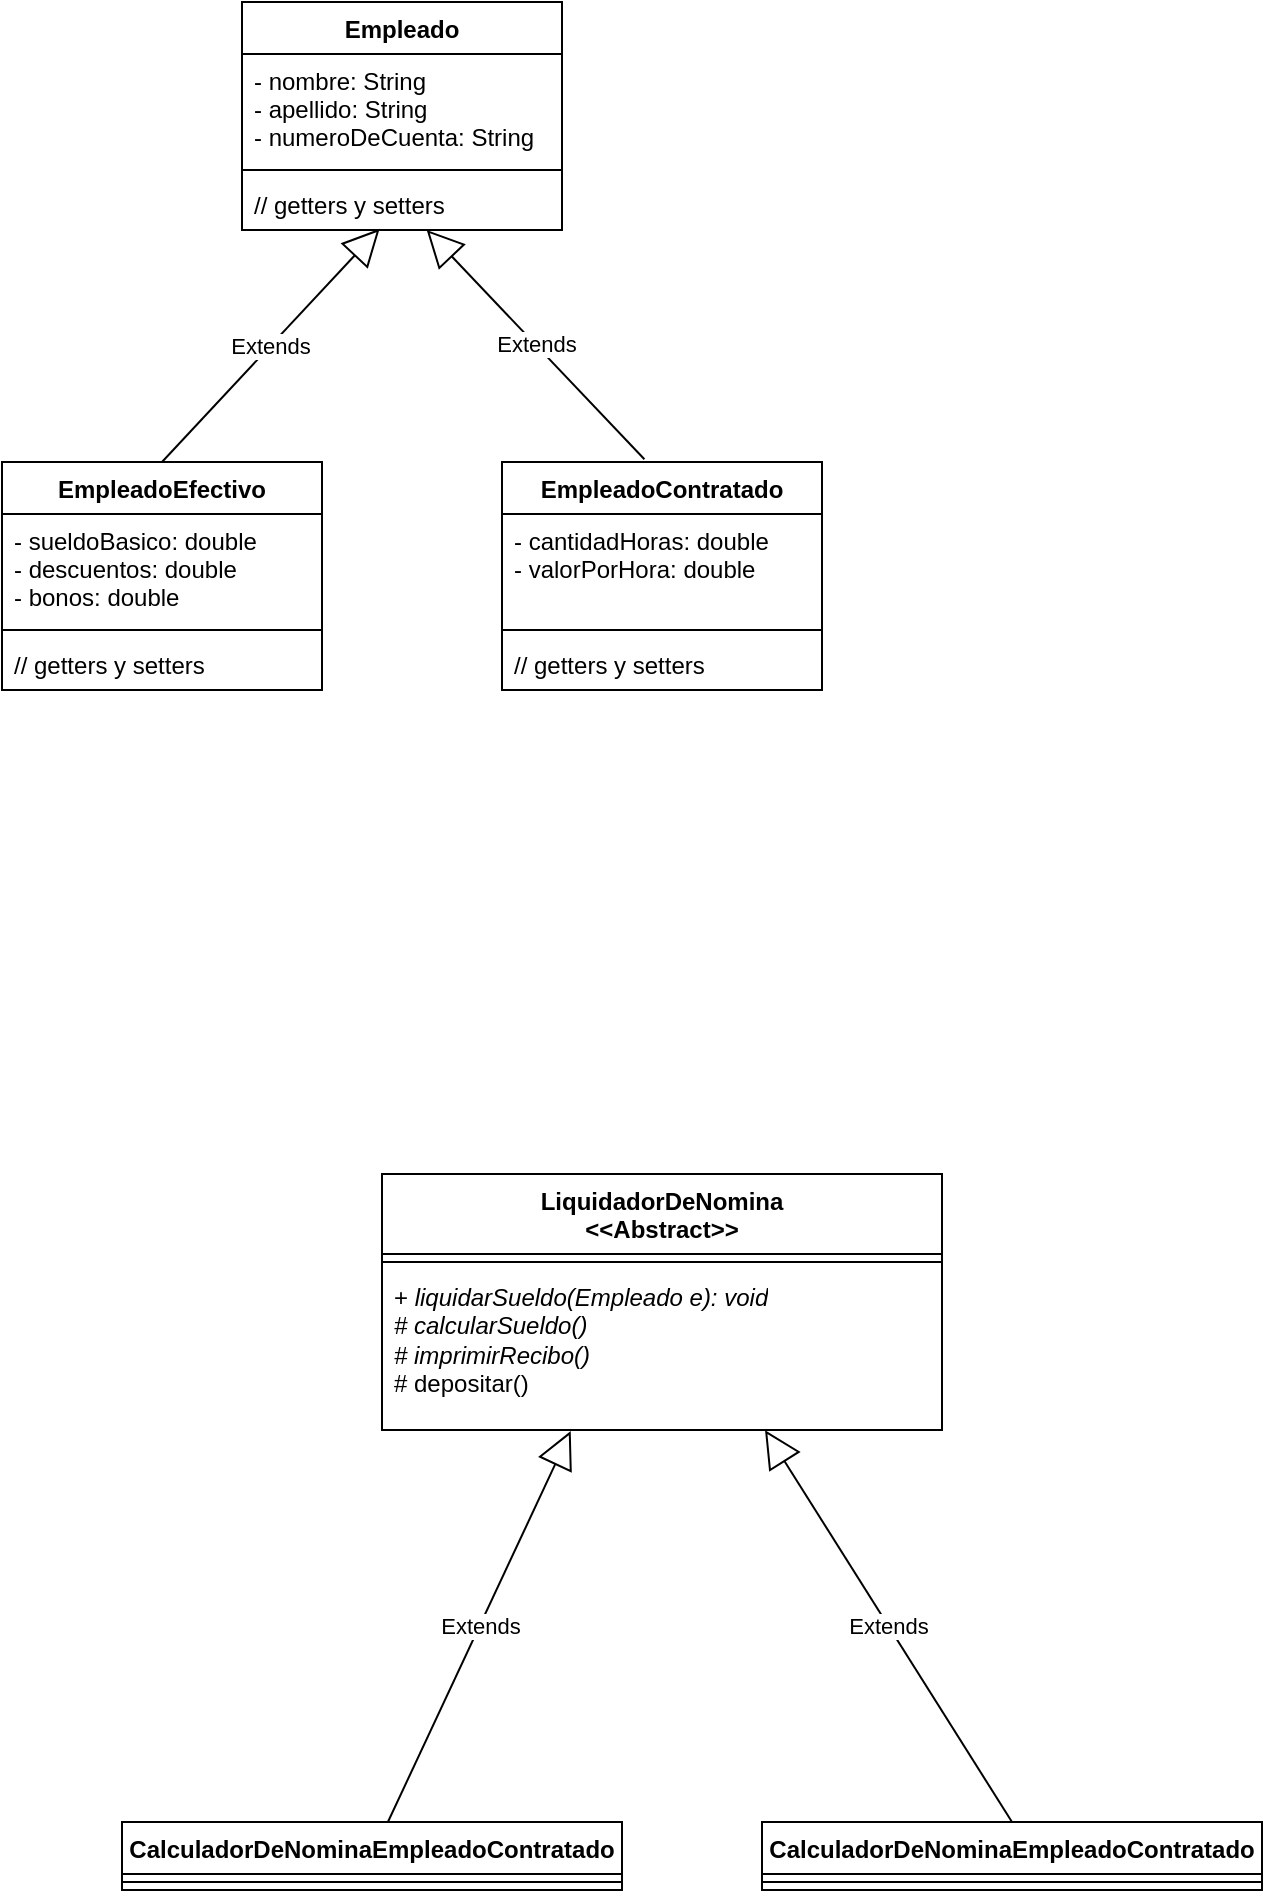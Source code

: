 <mxfile version="18.0.2" type="google" pages="7"><diagram id="G4NgV8dGikhcKH8-eUss" name="Page-1"><mxGraphModel grid="1" page="1" gridSize="10" guides="1" tooltips="1" connect="1" arrows="1" fold="1" pageScale="1" pageWidth="850" pageHeight="1100" math="0" shadow="0"><root><mxCell id="0"/><mxCell id="1" parent="0"/><mxCell id="oZ_oT0Qm9Dz-YX8-1zSV-1" value="Empleado" style="swimlane;fontStyle=1;align=center;verticalAlign=top;childLayout=stackLayout;horizontal=1;startSize=26;horizontalStack=0;resizeParent=1;resizeParentMax=0;resizeLast=0;collapsible=1;marginBottom=0;" vertex="1" parent="1"><mxGeometry x="130" y="30" width="160" height="114" as="geometry"/></mxCell><mxCell id="oZ_oT0Qm9Dz-YX8-1zSV-2" value="- nombre: String&#10;- apellido: String&#10;- numeroDeCuenta: String" style="text;strokeColor=none;fillColor=none;align=left;verticalAlign=top;spacingLeft=4;spacingRight=4;overflow=hidden;rotatable=0;points=[[0,0.5],[1,0.5]];portConstraint=eastwest;" vertex="1" parent="oZ_oT0Qm9Dz-YX8-1zSV-1"><mxGeometry y="26" width="160" height="54" as="geometry"/></mxCell><mxCell id="oZ_oT0Qm9Dz-YX8-1zSV-3" value="" style="line;strokeWidth=1;fillColor=none;align=left;verticalAlign=middle;spacingTop=-1;spacingLeft=3;spacingRight=3;rotatable=0;labelPosition=right;points=[];portConstraint=eastwest;" vertex="1" parent="oZ_oT0Qm9Dz-YX8-1zSV-1"><mxGeometry y="80" width="160" height="8" as="geometry"/></mxCell><mxCell id="oZ_oT0Qm9Dz-YX8-1zSV-4" value="// getters y setters" style="text;strokeColor=none;fillColor=none;align=left;verticalAlign=top;spacingLeft=4;spacingRight=4;overflow=hidden;rotatable=0;points=[[0,0.5],[1,0.5]];portConstraint=eastwest;" vertex="1" parent="oZ_oT0Qm9Dz-YX8-1zSV-1"><mxGeometry y="88" width="160" height="26" as="geometry"/></mxCell><mxCell id="oZ_oT0Qm9Dz-YX8-1zSV-5" value="EmpleadoEfectivo" style="swimlane;fontStyle=1;align=center;verticalAlign=top;childLayout=stackLayout;horizontal=1;startSize=26;horizontalStack=0;resizeParent=1;resizeParentMax=0;resizeLast=0;collapsible=1;marginBottom=0;" vertex="1" parent="1"><mxGeometry x="10" y="260" width="160" height="114" as="geometry"/></mxCell><mxCell id="oZ_oT0Qm9Dz-YX8-1zSV-6" value="- sueldoBasico: double&#10;- descuentos: double&#10;- bonos: double" style="text;strokeColor=none;fillColor=none;align=left;verticalAlign=top;spacingLeft=4;spacingRight=4;overflow=hidden;rotatable=0;points=[[0,0.5],[1,0.5]];portConstraint=eastwest;" vertex="1" parent="oZ_oT0Qm9Dz-YX8-1zSV-5"><mxGeometry y="26" width="160" height="54" as="geometry"/></mxCell><mxCell id="oZ_oT0Qm9Dz-YX8-1zSV-7" value="" style="line;strokeWidth=1;fillColor=none;align=left;verticalAlign=middle;spacingTop=-1;spacingLeft=3;spacingRight=3;rotatable=0;labelPosition=right;points=[];portConstraint=eastwest;" vertex="1" parent="oZ_oT0Qm9Dz-YX8-1zSV-5"><mxGeometry y="80" width="160" height="8" as="geometry"/></mxCell><mxCell id="oZ_oT0Qm9Dz-YX8-1zSV-8" value="// getters y setters" style="text;strokeColor=none;fillColor=none;align=left;verticalAlign=top;spacingLeft=4;spacingRight=4;overflow=hidden;rotatable=0;points=[[0,0.5],[1,0.5]];portConstraint=eastwest;" vertex="1" parent="oZ_oT0Qm9Dz-YX8-1zSV-5"><mxGeometry y="88" width="160" height="26" as="geometry"/></mxCell><mxCell id="oZ_oT0Qm9Dz-YX8-1zSV-9" value="EmpleadoContratado" style="swimlane;fontStyle=1;align=center;verticalAlign=top;childLayout=stackLayout;horizontal=1;startSize=26;horizontalStack=0;resizeParent=1;resizeParentMax=0;resizeLast=0;collapsible=1;marginBottom=0;" vertex="1" parent="1"><mxGeometry x="260" y="260" width="160" height="114" as="geometry"/></mxCell><mxCell id="oZ_oT0Qm9Dz-YX8-1zSV-10" value="- cantidadHoras: double&#10;- valorPorHora: double" style="text;strokeColor=none;fillColor=none;align=left;verticalAlign=top;spacingLeft=4;spacingRight=4;overflow=hidden;rotatable=0;points=[[0,0.5],[1,0.5]];portConstraint=eastwest;" vertex="1" parent="oZ_oT0Qm9Dz-YX8-1zSV-9"><mxGeometry y="26" width="160" height="54" as="geometry"/></mxCell><mxCell id="oZ_oT0Qm9Dz-YX8-1zSV-11" value="" style="line;strokeWidth=1;fillColor=none;align=left;verticalAlign=middle;spacingTop=-1;spacingLeft=3;spacingRight=3;rotatable=0;labelPosition=right;points=[];portConstraint=eastwest;" vertex="1" parent="oZ_oT0Qm9Dz-YX8-1zSV-9"><mxGeometry y="80" width="160" height="8" as="geometry"/></mxCell><mxCell id="oZ_oT0Qm9Dz-YX8-1zSV-12" value="// getters y setters" style="text;strokeColor=none;fillColor=none;align=left;verticalAlign=top;spacingLeft=4;spacingRight=4;overflow=hidden;rotatable=0;points=[[0,0.5],[1,0.5]];portConstraint=eastwest;" vertex="1" parent="oZ_oT0Qm9Dz-YX8-1zSV-9"><mxGeometry y="88" width="160" height="26" as="geometry"/></mxCell><mxCell id="oZ_oT0Qm9Dz-YX8-1zSV-13" value="Extends" style="endArrow=block;endSize=16;endFill=0;html=1;entryX=0.43;entryY=0.977;entryDx=0;entryDy=0;entryPerimeter=0;exitX=0.5;exitY=0;exitDx=0;exitDy=0;" edge="1" parent="1" source="oZ_oT0Qm9Dz-YX8-1zSV-5" target="oZ_oT0Qm9Dz-YX8-1zSV-4"><mxGeometry width="160" relative="1" as="geometry"><mxPoint x="-80" y="180" as="sourcePoint"/><mxPoint x="80" y="180" as="targetPoint"/></mxGeometry></mxCell><mxCell id="oZ_oT0Qm9Dz-YX8-1zSV-14" value="Extends" style="endArrow=block;endSize=16;endFill=0;html=1;exitX=0.445;exitY=-0.012;exitDx=0;exitDy=0;exitPerimeter=0;" edge="1" parent="1" source="oZ_oT0Qm9Dz-YX8-1zSV-9" target="oZ_oT0Qm9Dz-YX8-1zSV-4"><mxGeometry width="160" relative="1" as="geometry"><mxPoint x="200" y="286.6" as="sourcePoint"/><mxPoint x="248.8" y="170.002" as="targetPoint"/></mxGeometry></mxCell><mxCell id="oZ_oT0Qm9Dz-YX8-1zSV-15" value="LiquidadorDeNomina&#10;&lt;&lt;Abstract&gt;&gt;" style="swimlane;fontStyle=1;align=center;verticalAlign=top;childLayout=stackLayout;horizontal=1;startSize=40;horizontalStack=0;resizeParent=1;resizeParentMax=0;resizeLast=0;collapsible=1;marginBottom=0;" vertex="1" parent="1"><mxGeometry x="200" y="616" width="280" height="128" as="geometry"/></mxCell><mxCell id="oZ_oT0Qm9Dz-YX8-1zSV-17" value="" style="line;strokeWidth=1;fillColor=none;align=left;verticalAlign=middle;spacingTop=-1;spacingLeft=3;spacingRight=3;rotatable=0;labelPosition=right;points=[];portConstraint=eastwest;" vertex="1" parent="oZ_oT0Qm9Dz-YX8-1zSV-15"><mxGeometry y="40" width="280" height="8" as="geometry"/></mxCell><mxCell id="oZ_oT0Qm9Dz-YX8-1zSV-18" value="+ &lt;i&gt;liquidarSueldo(Empleado e): void&lt;/i&gt;&lt;br&gt;&lt;i&gt;# calcularSueldo()&lt;br&gt;&lt;/i&gt;&lt;div&gt;&lt;i&gt;# imprimirRecibo()&lt;/i&gt;&lt;/div&gt;# depositar()" style="text;strokeColor=none;fillColor=none;align=left;verticalAlign=top;spacingLeft=4;spacingRight=4;overflow=hidden;rotatable=0;points=[[0,0.5],[1,0.5]];portConstraint=eastwest;fontStyle=0;html=1;" vertex="1" parent="oZ_oT0Qm9Dz-YX8-1zSV-15"><mxGeometry y="48" width="280" height="80" as="geometry"/></mxCell><mxCell id="oZ_oT0Qm9Dz-YX8-1zSV-19" value="CalculadorDeNominaEmpleadoContratado" style="swimlane;fontStyle=1;align=center;verticalAlign=top;childLayout=stackLayout;horizontal=1;startSize=26;horizontalStack=0;resizeParent=1;resizeParentMax=0;resizeLast=0;collapsible=1;marginBottom=0;" vertex="1" parent="1"><mxGeometry x="70" y="940" width="250" height="34" as="geometry"/></mxCell><mxCell id="oZ_oT0Qm9Dz-YX8-1zSV-21" value="" style="line;strokeWidth=1;fillColor=none;align=left;verticalAlign=middle;spacingTop=-1;spacingLeft=3;spacingRight=3;rotatable=0;labelPosition=right;points=[];portConstraint=eastwest;" vertex="1" parent="oZ_oT0Qm9Dz-YX8-1zSV-19"><mxGeometry y="26" width="250" height="8" as="geometry"/></mxCell><mxCell id="oZ_oT0Qm9Dz-YX8-1zSV-23" value="Extends" style="endArrow=block;endSize=16;endFill=0;html=1;entryX=0.337;entryY=1.007;entryDx=0;entryDy=0;entryPerimeter=0;" edge="1" parent="1" source="oZ_oT0Qm9Dz-YX8-1zSV-19" target="oZ_oT0Qm9Dz-YX8-1zSV-18"><mxGeometry width="160" relative="1" as="geometry"><mxPoint x="-5" y="780" as="sourcePoint"/><mxPoint x="155" y="780" as="targetPoint"/></mxGeometry></mxCell><mxCell id="44LVrLWKha6DQGLR6gKE-1" value="CalculadorDeNominaEmpleadoContratado" style="swimlane;fontStyle=1;align=center;verticalAlign=top;childLayout=stackLayout;horizontal=1;startSize=26;horizontalStack=0;resizeParent=1;resizeParentMax=0;resizeLast=0;collapsible=1;marginBottom=0;" vertex="1" parent="1"><mxGeometry x="390" y="940" width="250" height="34" as="geometry"/></mxCell><mxCell id="44LVrLWKha6DQGLR6gKE-2" value="" style="line;strokeWidth=1;fillColor=none;align=left;verticalAlign=middle;spacingTop=-1;spacingLeft=3;spacingRight=3;rotatable=0;labelPosition=right;points=[];portConstraint=eastwest;" vertex="1" parent="44LVrLWKha6DQGLR6gKE-1"><mxGeometry y="26" width="250" height="8" as="geometry"/></mxCell><mxCell id="44LVrLWKha6DQGLR6gKE-3" value="Extends" style="endArrow=block;endSize=16;endFill=0;html=1;entryX=0.684;entryY=1.002;entryDx=0;entryDy=0;entryPerimeter=0;exitX=0.5;exitY=0;exitDx=0;exitDy=0;" edge="1" parent="1" source="44LVrLWKha6DQGLR6gKE-1" target="oZ_oT0Qm9Dz-YX8-1zSV-18"><mxGeometry width="160" relative="1" as="geometry"><mxPoint x="177.112" y="780" as="sourcePoint"/><mxPoint x="340" y="650" as="targetPoint"/></mxGeometry></mxCell></root></mxGraphModel></diagram><diagram id="qcm28dn0SehBkfvo9XyE" name="Tienda de Comidas"><mxGraphModel dx="1366" dy="820" grid="1" gridSize="10" guides="1" tooltips="1" connect="1" arrows="1" fold="1" page="1" pageScale="1" pageWidth="850" pageHeight="1100" math="0" shadow="0"><root><mxCell id="0D-Dr-PmcFsp-qLlR6AO-0"/><mxCell id="0D-Dr-PmcFsp-qLlR6AO-1" parent="0D-Dr-PmcFsp-qLlR6AO-0"/><mxCell id="SwhQWAL9i8Jymn9Ct6sB-16" value="package" style="shape=folder;fontStyle=1;spacingTop=10;tabWidth=40;tabHeight=14;tabPosition=left;html=1;fillColor=#CCFFFF;" parent="0D-Dr-PmcFsp-qLlR6AO-1" vertex="1"><mxGeometry y="20" width="830" height="460" as="geometry"/></mxCell><mxCell id="0D-Dr-PmcFsp-qLlR6AO-2" value="ProcesadorDeMenus&#xA;&lt;&lt;Abstract&gt;&gt;" style="swimlane;fontStyle=1;align=center;verticalAlign=top;childLayout=stackLayout;horizontal=1;startSize=40;horizontalStack=0;resizeParent=1;resizeParentMax=0;resizeLast=0;collapsible=1;marginBottom=0;" parent="0D-Dr-PmcFsp-qLlR6AO-1" vertex="1"><mxGeometry x="200" y="80" width="280" height="170" as="geometry"/></mxCell><mxCell id="0D-Dr-PmcFsp-qLlR6AO-3" value="// N/A" style="text;strokeColor=none;fillColor=none;align=left;verticalAlign=top;spacingLeft=4;spacingRight=4;overflow=hidden;rotatable=0;points=[[0,0.5],[1,0.5]];portConstraint=eastwest;" parent="0D-Dr-PmcFsp-qLlR6AO-2" vertex="1"><mxGeometry y="40" width="280" height="26" as="geometry"/></mxCell><mxCell id="0D-Dr-PmcFsp-qLlR6AO-4" value="" style="line;strokeWidth=1;fillColor=none;align=left;verticalAlign=middle;spacingTop=-1;spacingLeft=3;spacingRight=3;rotatable=0;labelPosition=right;points=[];portConstraint=eastwest;" parent="0D-Dr-PmcFsp-qLlR6AO-2" vertex="1"><mxGeometry y="66" width="280" height="8" as="geometry"/></mxCell><mxCell id="0D-Dr-PmcFsp-qLlR6AO-5" value="+ procesarMenu( ): void&lt;br&gt;# &lt;i&gt;armar(): void&lt;/i&gt;&lt;br&gt;# &lt;span style=&quot;font-style: italic&quot;&gt;calcularPrecioDeVenta(): void&lt;/span&gt;&lt;br&gt;&lt;br&gt;//getters y setters" style="text;strokeColor=none;fillColor=none;align=left;verticalAlign=top;spacingLeft=4;spacingRight=4;overflow=hidden;rotatable=0;points=[[0,0.5],[1,0.5]];portConstraint=eastwest;html=1;" parent="0D-Dr-PmcFsp-qLlR6AO-2" vertex="1"><mxGeometry y="74" width="280" height="96" as="geometry"/></mxCell><mxCell id="SwhQWAL9i8Jymn9Ct6sB-0" value="ProcesadorDeMenuInfantil" style="swimlane;fontStyle=1;align=center;verticalAlign=top;childLayout=stackLayout;horizontal=1;startSize=26;horizontalStack=0;resizeParent=1;resizeParentMax=0;resizeLast=0;collapsible=1;marginBottom=0;html=1;" parent="0D-Dr-PmcFsp-qLlR6AO-1" vertex="1"><mxGeometry x="50" y="350" width="230" height="86" as="geometry"/></mxCell><mxCell id="SwhQWAL9i8Jymn9Ct6sB-1" value="// Agregar los atributos necesarios" style="text;strokeColor=none;fillColor=none;align=left;verticalAlign=top;spacingLeft=4;spacingRight=4;overflow=hidden;rotatable=0;points=[[0,0.5],[1,0.5]];portConstraint=eastwest;" parent="SwhQWAL9i8Jymn9Ct6sB-0" vertex="1"><mxGeometry y="26" width="230" height="26" as="geometry"/></mxCell><mxCell id="SwhQWAL9i8Jymn9Ct6sB-2" value="" style="line;strokeWidth=1;fillColor=none;align=left;verticalAlign=middle;spacingTop=-1;spacingLeft=3;spacingRight=3;rotatable=0;labelPosition=right;points=[];portConstraint=eastwest;" parent="SwhQWAL9i8Jymn9Ct6sB-0" vertex="1"><mxGeometry y="52" width="230" height="8" as="geometry"/></mxCell><mxCell id="SwhQWAL9i8Jymn9Ct6sB-3" value="// Implementar los métodos abstractos" style="text;strokeColor=none;fillColor=none;align=left;verticalAlign=top;spacingLeft=4;spacingRight=4;overflow=hidden;rotatable=0;points=[[0,0.5],[1,0.5]];portConstraint=eastwest;" parent="SwhQWAL9i8Jymn9Ct6sB-0" vertex="1"><mxGeometry y="60" width="230" height="26" as="geometry"/></mxCell><mxCell id="SwhQWAL9i8Jymn9Ct6sB-5" value="Extends" style="endArrow=block;endSize=16;endFill=0;html=1;exitX=0.5;exitY=0;exitDx=0;exitDy=0;" parent="0D-Dr-PmcFsp-qLlR6AO-1" source="SwhQWAL9i8Jymn9Ct6sB-0" target="0D-Dr-PmcFsp-qLlR6AO-5" edge="1"><mxGeometry width="160" relative="1" as="geometry"><mxPoint x="270" y="320" as="sourcePoint"/><mxPoint x="430" y="320" as="targetPoint"/></mxGeometry></mxCell><mxCell id="SwhQWAL9i8Jymn9Ct6sB-6" value="ProcesadorDeMenuVegetariano" style="swimlane;fontStyle=1;align=center;verticalAlign=top;childLayout=stackLayout;horizontal=1;startSize=26;horizontalStack=0;resizeParent=1;resizeParentMax=0;resizeLast=0;collapsible=1;marginBottom=0;html=1;" parent="0D-Dr-PmcFsp-qLlR6AO-1" vertex="1"><mxGeometry x="310" y="350" width="230" height="86" as="geometry"/></mxCell><mxCell id="SwhQWAL9i8Jymn9Ct6sB-7" value="// Agregar los atributos necesarios" style="text;strokeColor=none;fillColor=none;align=left;verticalAlign=top;spacingLeft=4;spacingRight=4;overflow=hidden;rotatable=0;points=[[0,0.5],[1,0.5]];portConstraint=eastwest;" parent="SwhQWAL9i8Jymn9Ct6sB-6" vertex="1"><mxGeometry y="26" width="230" height="26" as="geometry"/></mxCell><mxCell id="SwhQWAL9i8Jymn9Ct6sB-8" value="" style="line;strokeWidth=1;fillColor=none;align=left;verticalAlign=middle;spacingTop=-1;spacingLeft=3;spacingRight=3;rotatable=0;labelPosition=right;points=[];portConstraint=eastwest;" parent="SwhQWAL9i8Jymn9Ct6sB-6" vertex="1"><mxGeometry y="52" width="230" height="8" as="geometry"/></mxCell><mxCell id="SwhQWAL9i8Jymn9Ct6sB-9" value="// Implementar los métodos abstractos" style="text;strokeColor=none;fillColor=none;align=left;verticalAlign=top;spacingLeft=4;spacingRight=4;overflow=hidden;rotatable=0;points=[[0,0.5],[1,0.5]];portConstraint=eastwest;" parent="SwhQWAL9i8Jymn9Ct6sB-6" vertex="1"><mxGeometry y="60" width="230" height="26" as="geometry"/></mxCell><mxCell id="SwhQWAL9i8Jymn9Ct6sB-10" value="ProcesadorDeMenuClasico" style="swimlane;fontStyle=1;align=center;verticalAlign=top;childLayout=stackLayout;horizontal=1;startSize=26;horizontalStack=0;resizeParent=1;resizeParentMax=0;resizeLast=0;collapsible=1;marginBottom=0;html=1;" parent="0D-Dr-PmcFsp-qLlR6AO-1" vertex="1"><mxGeometry x="580" y="350" width="230" height="86" as="geometry"/></mxCell><mxCell id="SwhQWAL9i8Jymn9Ct6sB-11" value="// Agregar los atributos necesarios" style="text;strokeColor=none;fillColor=none;align=left;verticalAlign=top;spacingLeft=4;spacingRight=4;overflow=hidden;rotatable=0;points=[[0,0.5],[1,0.5]];portConstraint=eastwest;" parent="SwhQWAL9i8Jymn9Ct6sB-10" vertex="1"><mxGeometry y="26" width="230" height="26" as="geometry"/></mxCell><mxCell id="SwhQWAL9i8Jymn9Ct6sB-12" value="" style="line;strokeWidth=1;fillColor=none;align=left;verticalAlign=middle;spacingTop=-1;spacingLeft=3;spacingRight=3;rotatable=0;labelPosition=right;points=[];portConstraint=eastwest;" parent="SwhQWAL9i8Jymn9Ct6sB-10" vertex="1"><mxGeometry y="52" width="230" height="8" as="geometry"/></mxCell><mxCell id="SwhQWAL9i8Jymn9Ct6sB-13" value="// Implementar los métodos abstractos" style="text;strokeColor=none;fillColor=none;align=left;verticalAlign=top;spacingLeft=4;spacingRight=4;overflow=hidden;rotatable=0;points=[[0,0.5],[1,0.5]];portConstraint=eastwest;" parent="SwhQWAL9i8Jymn9Ct6sB-10" vertex="1"><mxGeometry y="60" width="230" height="26" as="geometry"/></mxCell><mxCell id="SwhQWAL9i8Jymn9Ct6sB-14" value="Extends" style="endArrow=block;endSize=16;endFill=0;html=1;" parent="0D-Dr-PmcFsp-qLlR6AO-1" source="SwhQWAL9i8Jymn9Ct6sB-6" edge="1"><mxGeometry width="160" relative="1" as="geometry"><mxPoint x="250" y="350" as="sourcePoint"/><mxPoint x="368" y="250" as="targetPoint"/></mxGeometry></mxCell><mxCell id="SwhQWAL9i8Jymn9Ct6sB-15" value="Extends" style="endArrow=block;endSize=16;endFill=0;html=1;entryX=0.973;entryY=1.006;entryDx=0;entryDy=0;entryPerimeter=0;" parent="0D-Dr-PmcFsp-qLlR6AO-1" source="SwhQWAL9i8Jymn9Ct6sB-10" target="0D-Dr-PmcFsp-qLlR6AO-5" edge="1"><mxGeometry width="160" relative="1" as="geometry"><mxPoint x="490" y="360" as="sourcePoint"/><mxPoint x="608.243" y="260" as="targetPoint"/></mxGeometry></mxCell><mxCell id="SwhQWAL9i8Jymn9Ct6sB-17" value="" style="shape=folder;fontStyle=1;spacingTop=10;tabWidth=40;tabHeight=14;tabPosition=left;html=1;" parent="0D-Dr-PmcFsp-qLlR6AO-1" vertex="1"><mxGeometry y="560" width="830" height="380" as="geometry"/></mxCell><mxCell id="SwhQWAL9i8Jymn9Ct6sB-18" value="Menu&lt;br&gt;&amp;lt;&amp;lt;Abstract&amp;gt;&amp;gt;" style="swimlane;fontStyle=1;align=center;verticalAlign=top;childLayout=stackLayout;horizontal=1;startSize=40;horizontalStack=0;resizeParent=1;resizeParentMax=0;resizeLast=0;collapsible=1;marginBottom=0;html=1;" parent="0D-Dr-PmcFsp-qLlR6AO-1" vertex="1"><mxGeometry x="315" y="590" width="225" height="114" as="geometry"/></mxCell><mxCell id="SwhQWAL9i8Jymn9Ct6sB-19" value="- precioBase: double&#xA;//Atributos comunes a todos los menús" style="text;strokeColor=none;fillColor=none;align=left;verticalAlign=top;spacingLeft=4;spacingRight=4;overflow=hidden;rotatable=0;points=[[0,0.5],[1,0.5]];portConstraint=eastwest;" parent="SwhQWAL9i8Jymn9Ct6sB-18" vertex="1"><mxGeometry y="40" width="225" height="40" as="geometry"/></mxCell><mxCell id="SwhQWAL9i8Jymn9Ct6sB-20" value="" style="line;strokeWidth=1;fillColor=none;align=left;verticalAlign=middle;spacingTop=-1;spacingLeft=3;spacingRight=3;rotatable=0;labelPosition=right;points=[];portConstraint=eastwest;" parent="SwhQWAL9i8Jymn9Ct6sB-18" vertex="1"><mxGeometry y="80" width="225" height="8" as="geometry"/></mxCell><mxCell id="SwhQWAL9i8Jymn9Ct6sB-21" value="// setters y getters" style="text;strokeColor=none;fillColor=none;align=left;verticalAlign=top;spacingLeft=4;spacingRight=4;overflow=hidden;rotatable=0;points=[[0,0.5],[1,0.5]];portConstraint=eastwest;" parent="SwhQWAL9i8Jymn9Ct6sB-18" vertex="1"><mxGeometry y="88" width="225" height="26" as="geometry"/></mxCell><mxCell id="SwhQWAL9i8Jymn9Ct6sB-22" value="MenuInfantil" style="swimlane;fontStyle=1;align=center;verticalAlign=top;childLayout=stackLayout;horizontal=1;startSize=26;horizontalStack=0;resizeParent=1;resizeParentMax=0;resizeLast=0;collapsible=1;marginBottom=0;html=1;" parent="0D-Dr-PmcFsp-qLlR6AO-1" vertex="1"><mxGeometry x="100" y="760" width="230" height="86" as="geometry"/></mxCell><mxCell id="SwhQWAL9i8Jymn9Ct6sB-23" value="//Atributos propios de este tipo de menu" style="text;strokeColor=none;fillColor=none;align=left;verticalAlign=top;spacingLeft=4;spacingRight=4;overflow=hidden;rotatable=0;points=[[0,0.5],[1,0.5]];portConstraint=eastwest;" parent="SwhQWAL9i8Jymn9Ct6sB-22" vertex="1"><mxGeometry y="26" width="230" height="26" as="geometry"/></mxCell><mxCell id="SwhQWAL9i8Jymn9Ct6sB-24" value="" style="line;strokeWidth=1;fillColor=none;align=left;verticalAlign=middle;spacingTop=-1;spacingLeft=3;spacingRight=3;rotatable=0;labelPosition=right;points=[];portConstraint=eastwest;" parent="SwhQWAL9i8Jymn9Ct6sB-22" vertex="1"><mxGeometry y="52" width="230" height="8" as="geometry"/></mxCell><mxCell id="SwhQWAL9i8Jymn9Ct6sB-25" value="// setters y getters" style="text;strokeColor=none;fillColor=none;align=left;verticalAlign=top;spacingLeft=4;spacingRight=4;overflow=hidden;rotatable=0;points=[[0,0.5],[1,0.5]];portConstraint=eastwest;" parent="SwhQWAL9i8Jymn9Ct6sB-22" vertex="1"><mxGeometry y="60" width="230" height="26" as="geometry"/></mxCell><mxCell id="SwhQWAL9i8Jymn9Ct6sB-26" value="MenuVegetariano" style="swimlane;fontStyle=1;align=center;verticalAlign=top;childLayout=stackLayout;horizontal=1;startSize=26;horizontalStack=0;resizeParent=1;resizeParentMax=0;resizeLast=0;collapsible=1;marginBottom=0;html=1;" parent="0D-Dr-PmcFsp-qLlR6AO-1" vertex="1"><mxGeometry x="340" y="760" width="230" height="86" as="geometry"/></mxCell><mxCell id="SwhQWAL9i8Jymn9Ct6sB-27" value="//Atributos propios de este tipo de menu" style="text;strokeColor=none;fillColor=none;align=left;verticalAlign=top;spacingLeft=4;spacingRight=4;overflow=hidden;rotatable=0;points=[[0,0.5],[1,0.5]];portConstraint=eastwest;" parent="SwhQWAL9i8Jymn9Ct6sB-26" vertex="1"><mxGeometry y="26" width="230" height="26" as="geometry"/></mxCell><mxCell id="SwhQWAL9i8Jymn9Ct6sB-28" value="" style="line;strokeWidth=1;fillColor=none;align=left;verticalAlign=middle;spacingTop=-1;spacingLeft=3;spacingRight=3;rotatable=0;labelPosition=right;points=[];portConstraint=eastwest;" parent="SwhQWAL9i8Jymn9Ct6sB-26" vertex="1"><mxGeometry y="52" width="230" height="8" as="geometry"/></mxCell><mxCell id="SwhQWAL9i8Jymn9Ct6sB-29" value="// setters y getters" style="text;strokeColor=none;fillColor=none;align=left;verticalAlign=top;spacingLeft=4;spacingRight=4;overflow=hidden;rotatable=0;points=[[0,0.5],[1,0.5]];portConstraint=eastwest;" parent="SwhQWAL9i8Jymn9Ct6sB-26" vertex="1"><mxGeometry y="60" width="230" height="26" as="geometry"/></mxCell><mxCell id="SwhQWAL9i8Jymn9Ct6sB-30" value="MenuClasico" style="swimlane;fontStyle=1;align=center;verticalAlign=top;childLayout=stackLayout;horizontal=1;startSize=26;horizontalStack=0;resizeParent=1;resizeParentMax=0;resizeLast=0;collapsible=1;marginBottom=0;html=1;" parent="0D-Dr-PmcFsp-qLlR6AO-1" vertex="1"><mxGeometry x="580" y="760" width="230" height="86" as="geometry"/></mxCell><mxCell id="SwhQWAL9i8Jymn9Ct6sB-31" value="//Atributos propios de este tipo de menu" style="text;strokeColor=none;fillColor=none;align=left;verticalAlign=top;spacingLeft=4;spacingRight=4;overflow=hidden;rotatable=0;points=[[0,0.5],[1,0.5]];portConstraint=eastwest;" parent="SwhQWAL9i8Jymn9Ct6sB-30" vertex="1"><mxGeometry y="26" width="230" height="26" as="geometry"/></mxCell><mxCell id="SwhQWAL9i8Jymn9Ct6sB-32" value="" style="line;strokeWidth=1;fillColor=none;align=left;verticalAlign=middle;spacingTop=-1;spacingLeft=3;spacingRight=3;rotatable=0;labelPosition=right;points=[];portConstraint=eastwest;" parent="SwhQWAL9i8Jymn9Ct6sB-30" vertex="1"><mxGeometry y="52" width="230" height="8" as="geometry"/></mxCell><mxCell id="SwhQWAL9i8Jymn9Ct6sB-33" value="// setters y getters" style="text;strokeColor=none;fillColor=none;align=left;verticalAlign=top;spacingLeft=4;spacingRight=4;overflow=hidden;rotatable=0;points=[[0,0.5],[1,0.5]];portConstraint=eastwest;" parent="SwhQWAL9i8Jymn9Ct6sB-30" vertex="1"><mxGeometry y="60" width="230" height="26" as="geometry"/></mxCell><mxCell id="SwhQWAL9i8Jymn9Ct6sB-34" value="Extends" style="endArrow=block;endSize=16;endFill=0;html=1;entryX=0;entryY=0.5;entryDx=0;entryDy=0;exitX=0.426;exitY=0.016;exitDx=0;exitDy=0;exitPerimeter=0;" parent="0D-Dr-PmcFsp-qLlR6AO-1" source="SwhQWAL9i8Jymn9Ct6sB-22" target="SwhQWAL9i8Jymn9Ct6sB-21" edge="1"><mxGeometry width="160" relative="1" as="geometry"><mxPoint x="110" y="660" as="sourcePoint"/><mxPoint x="270" y="660" as="targetPoint"/></mxGeometry></mxCell><mxCell id="SwhQWAL9i8Jymn9Ct6sB-35" value="Extends" style="endArrow=block;endSize=16;endFill=0;html=1;exitX=0.5;exitY=0;exitDx=0;exitDy=0;" parent="0D-Dr-PmcFsp-qLlR6AO-1" source="SwhQWAL9i8Jymn9Ct6sB-30" edge="1"><mxGeometry width="160" relative="1" as="geometry"><mxPoint x="540" y="718.376" as="sourcePoint"/><mxPoint x="540" y="670" as="targetPoint"/></mxGeometry></mxCell><mxCell id="SwhQWAL9i8Jymn9Ct6sB-36" value="Extends" style="endArrow=block;endSize=16;endFill=0;html=1;exitX=0.5;exitY=0;exitDx=0;exitDy=0;" parent="0D-Dr-PmcFsp-qLlR6AO-1" source="SwhQWAL9i8Jymn9Ct6sB-26" edge="1"><mxGeometry width="160" relative="1" as="geometry"><mxPoint x="200" y="870" as="sourcePoint"/><mxPoint x="410" y="700" as="targetPoint"/></mxGeometry></mxCell><mxCell id="SwhQWAL9i8Jymn9Ct6sB-39" value="Use" style="endArrow=open;endSize=12;dashed=1;html=1;exitX=0.463;exitY=1;exitDx=0;exitDy=0;exitPerimeter=0;entryX=0;entryY=0;entryDx=435;entryDy=14;entryPerimeter=0;" parent="0D-Dr-PmcFsp-qLlR6AO-1" source="SwhQWAL9i8Jymn9Ct6sB-16" target="SwhQWAL9i8Jymn9Ct6sB-17" edge="1"><mxGeometry width="160" relative="1" as="geometry"><mxPoint x="280" y="520" as="sourcePoint"/><mxPoint x="440" y="520" as="targetPoint"/></mxGeometry></mxCell></root></mxGraphModel></diagram><diagram id="9MCfbc-q_JD3_gzijzsh" name="Page-3"><mxGraphModel dx="1366" dy="820" grid="1" gridSize="10" guides="1" tooltips="1" connect="1" arrows="1" fold="1" page="1" pageScale="1" pageWidth="850" pageHeight="1100" math="0" shadow="0"><root><mxCell id="X4nMlJJTJTIcaSv6zZCn-0"/><mxCell id="X4nMlJJTJTIcaSv6zZCn-1" parent="X4nMlJJTJTIcaSv6zZCn-0"/><mxCell id="Na9rqGIp27AiBlf32Lk7-1" value="&lt;span style=&quot;font-weight: normal&quot;&gt;«interface»&lt;/span&gt;&lt;br&gt;ServicioDeVacunacion" style="swimlane;fontStyle=1;align=center;verticalAlign=top;childLayout=stackLayout;horizontal=1;startSize=40;horizontalStack=0;resizeParent=1;resizeParentMax=0;resizeLast=0;collapsible=1;marginBottom=0;html=1;" parent="X4nMlJJTJTIcaSv6zZCn-1" vertex="1"><mxGeometry x="360" y="120" width="160" height="74" as="geometry"/></mxCell><mxCell id="Na9rqGIp27AiBlf32Lk7-3" value="" style="line;strokeWidth=1;fillColor=none;align=left;verticalAlign=middle;spacingTop=-1;spacingLeft=3;spacingRight=3;rotatable=0;labelPosition=right;points=[];portConstraint=eastwest;" parent="Na9rqGIp27AiBlf32Lk7-1" vertex="1"><mxGeometry y="40" width="160" height="8" as="geometry"/></mxCell><mxCell id="Na9rqGIp27AiBlf32Lk7-4" value="+ vacunar()" style="text;strokeColor=none;fillColor=none;align=left;verticalAlign=top;spacingLeft=4;spacingRight=4;overflow=hidden;rotatable=0;points=[[0,0.5],[1,0.5]];portConstraint=eastwest;" parent="Na9rqGIp27AiBlf32Lk7-1" vertex="1"><mxGeometry y="48" width="160" height="26" as="geometry"/></mxCell><mxCell id="Na9rqGIp27AiBlf32Lk7-5" value="Cliente" style="html=1;" parent="X4nMlJJTJTIcaSv6zZCn-1" vertex="1"><mxGeometry x="110" y="132" width="110" height="50" as="geometry"/></mxCell><mxCell id="Na9rqGIp27AiBlf32Lk7-6" value="" style="endArrow=classic;html=1;entryX=0;entryY=0.5;entryDx=0;entryDy=0;exitX=1;exitY=0.5;exitDx=0;exitDy=0;" parent="X4nMlJJTJTIcaSv6zZCn-1" source="Na9rqGIp27AiBlf32Lk7-5" target="Na9rqGIp27AiBlf32Lk7-1" edge="1"><mxGeometry width="50" height="50" relative="1" as="geometry"><mxPoint x="220" y="250" as="sourcePoint"/><mxPoint x="270" y="200" as="targetPoint"/></mxGeometry></mxCell><mxCell id="Na9rqGIp27AiBlf32Lk7-7" value="ServicioDeVacunacionConcreto" style="swimlane;fontStyle=1;align=center;verticalAlign=top;childLayout=stackLayout;horizontal=1;startSize=30;horizontalStack=0;resizeParent=1;resizeParentMax=0;resizeLast=0;collapsible=1;marginBottom=0;html=1;fillColor=#f8cecc;strokeColor=#b85450;" parent="X4nMlJJTJTIcaSv6zZCn-1" vertex="1"><mxGeometry x="560" y="300" width="210" height="64" as="geometry"/></mxCell><mxCell id="Na9rqGIp27AiBlf32Lk7-8" value="" style="line;strokeWidth=1;fillColor=none;align=left;verticalAlign=middle;spacingTop=-1;spacingLeft=3;spacingRight=3;rotatable=0;labelPosition=right;points=[];portConstraint=eastwest;" parent="Na9rqGIp27AiBlf32Lk7-7" vertex="1"><mxGeometry y="30" width="210" height="8" as="geometry"/></mxCell><mxCell id="Na9rqGIp27AiBlf32Lk7-9" value="+ vacunar()" style="text;strokeColor=none;fillColor=none;align=left;verticalAlign=top;spacingLeft=4;spacingRight=4;overflow=hidden;rotatable=0;points=[[0,0.5],[1,0.5]];portConstraint=eastwest;" parent="Na9rqGIp27AiBlf32Lk7-7" vertex="1"><mxGeometry y="38" width="210" height="26" as="geometry"/></mxCell><mxCell id="Na9rqGIp27AiBlf32Lk7-10" value="" style="endArrow=block;dashed=1;endFill=0;endSize=12;html=1;entryX=0.515;entryY=1.108;entryDx=0;entryDy=0;entryPerimeter=0;exitX=0.5;exitY=0;exitDx=0;exitDy=0;" parent="X4nMlJJTJTIcaSv6zZCn-1" source="Na9rqGIp27AiBlf32Lk7-7" target="Na9rqGIp27AiBlf32Lk7-4" edge="1"><mxGeometry width="160" relative="1" as="geometry"><mxPoint x="300" y="290" as="sourcePoint"/><mxPoint x="460" y="290" as="targetPoint"/></mxGeometry></mxCell><mxCell id="Na9rqGIp27AiBlf32Lk7-11" value="ProxyServicioDeVacunacion" style="swimlane;fontStyle=1;align=center;verticalAlign=top;childLayout=stackLayout;horizontal=1;startSize=30;horizontalStack=0;resizeParent=1;resizeParentMax=0;resizeLast=0;collapsible=1;marginBottom=0;html=1;" parent="X4nMlJJTJTIcaSv6zZCn-1" vertex="1"><mxGeometry x="200" y="292" width="200" height="80" as="geometry"/></mxCell><mxCell id="Na9rqGIp27AiBlf32Lk7-12" value="" style="line;strokeWidth=1;fillColor=none;align=left;verticalAlign=middle;spacingTop=-1;spacingLeft=3;spacingRight=3;rotatable=0;labelPosition=right;points=[];portConstraint=eastwest;" parent="Na9rqGIp27AiBlf32Lk7-11" vertex="1"><mxGeometry y="30" width="200" height="8" as="geometry"/></mxCell><mxCell id="Na9rqGIp27AiBlf32Lk7-13" value="+ vacunar()&#xA;- validarLaFecha()" style="text;strokeColor=none;fillColor=none;align=left;verticalAlign=top;spacingLeft=4;spacingRight=4;overflow=hidden;rotatable=0;points=[[0,0.5],[1,0.5]];portConstraint=eastwest;" parent="Na9rqGIp27AiBlf32Lk7-11" vertex="1"><mxGeometry y="38" width="200" height="42" as="geometry"/></mxCell><mxCell id="Na9rqGIp27AiBlf32Lk7-15" value="" style="endArrow=block;dashed=1;endFill=0;endSize=12;html=1;exitX=0.5;exitY=0;exitDx=0;exitDy=0;" parent="X4nMlJJTJTIcaSv6zZCn-1" source="Na9rqGIp27AiBlf32Lk7-11" target="Na9rqGIp27AiBlf32Lk7-4" edge="1"><mxGeometry width="160" relative="1" as="geometry"><mxPoint x="497.6" y="310" as="sourcePoint"/><mxPoint x="300.0" y="206.808" as="targetPoint"/></mxGeometry></mxCell><mxCell id="Na9rqGIp27AiBlf32Lk7-16" value="delegate" style="endArrow=open;endSize=12;dashed=1;html=1;entryX=0.025;entryY=0.35;entryDx=0;entryDy=0;entryPerimeter=0;exitX=1;exitY=0.5;exitDx=0;exitDy=0;" parent="X4nMlJJTJTIcaSv6zZCn-1" source="Na9rqGIp27AiBlf32Lk7-11" target="Na9rqGIp27AiBlf32Lk7-8" edge="1"><mxGeometry width="160" relative="1" as="geometry"><mxPoint x="450" y="450" as="sourcePoint"/><mxPoint x="610" y="450" as="targetPoint"/><Array as="points"/></mxGeometry></mxCell><mxCell id="Na9rqGIp27AiBlf32Lk7-17" value="&lt;div style=&quot;text-align: justify&quot;&gt;&lt;span&gt;Al Usar el Proxy, colocamos un intermediario que significa un poco menos de eficiencia computacional, pero ganamos mucha flexibilidad al tener una implementación que si podemos acomodar a las necesidades del Cliente que tenemos en el momento.&lt;/span&gt;&lt;/div&gt;" style="shape=note;whiteSpace=wrap;html=1;backgroundOutline=1;darkOpacity=0.05;align=left;" parent="X4nMlJJTJTIcaSv6zZCn-1" vertex="1"><mxGeometry x="60" y="420" width="270" height="150" as="geometry"/></mxCell></root></mxGraphModel></diagram><diagram id="evfoRHrH8KtCeD-XPJYD" name="Page-4"><mxGraphModel dx="1366" dy="820" grid="1" gridSize="10" guides="1" tooltips="1" connect="1" arrows="1" fold="1" page="1" pageScale="1" pageWidth="1100" pageHeight="850" math="0" shadow="0"><root><mxCell id="PdNLedcpMLnqY_ERtaMd-0"/><mxCell id="PdNLedcpMLnqY_ERtaMd-1" parent="PdNLedcpMLnqY_ERtaMd-0"/><mxCell id="clnItrlVHnAwte_62ybk-1" style="edgeStyle=orthogonalEdgeStyle;rounded=0;orthogonalLoop=1;jettySize=auto;html=1;entryX=0;entryY=0.5;entryDx=0;entryDy=0;" parent="PdNLedcpMLnqY_ERtaMd-1" source="PdNLedcpMLnqY_ERtaMd-2" target="XcBe8eUfCieuSRKHMF8l-0" edge="1"><mxGeometry relative="1" as="geometry"><Array as="points"><mxPoint x="240" y="117"/><mxPoint x="240" y="117"/></Array></mxGeometry></mxCell><mxCell id="PdNLedcpMLnqY_ERtaMd-2" value="Cliente" style="html=1;" parent="PdNLedcpMLnqY_ERtaMd-1" vertex="1"><mxGeometry x="110" y="90" width="110" height="50" as="geometry"/></mxCell><mxCell id="XcBe8eUfCieuSRKHMF8l-0" value="&amp;lt;&amp;lt;interface&amp;gt;&amp;gt;&lt;br&gt;IGrillaPeliculas" style="swimlane;fontStyle=1;align=center;verticalAlign=top;childLayout=stackLayout;horizontal=1;startSize=40;horizontalStack=0;resizeParent=1;resizeParentMax=0;resizeLast=0;collapsible=1;marginBottom=0;html=1;fillColor=#d5e8d4;strokeColor=#82b366;" parent="PdNLedcpMLnqY_ERtaMd-1" vertex="1"><mxGeometry x="330" y="80" width="210" height="74" as="geometry"/></mxCell><mxCell id="XcBe8eUfCieuSRKHMF8l-2" value="" style="line;strokeWidth=1;fillColor=none;align=left;verticalAlign=middle;spacingTop=-1;spacingLeft=3;spacingRight=3;rotatable=0;labelPosition=right;points=[];portConstraint=eastwest;" parent="XcBe8eUfCieuSRKHMF8l-0" vertex="1"><mxGeometry y="40" width="210" height="8" as="geometry"/></mxCell><mxCell id="XcBe8eUfCieuSRKHMF8l-3" value="+ obtenerPelicula(String): Pelicula" style="text;strokeColor=none;fillColor=none;align=left;verticalAlign=top;spacingLeft=4;spacingRight=4;overflow=hidden;rotatable=0;points=[[0,0.5],[1,0.5]];portConstraint=eastwest;" parent="XcBe8eUfCieuSRKHMF8l-0" vertex="1"><mxGeometry y="48" width="210" height="26" as="geometry"/></mxCell><mxCell id="XcBe8eUfCieuSRKHMF8l-4" value="Pelicula" style="swimlane;fontStyle=1;align=center;verticalAlign=top;childLayout=stackLayout;horizontal=1;startSize=26;horizontalStack=0;resizeParent=1;resizeParentMax=0;resizeLast=0;collapsible=1;marginBottom=0;html=1;" parent="PdNLedcpMLnqY_ERtaMd-1" vertex="1"><mxGeometry x="780" y="80" width="160" height="104" as="geometry"/></mxCell><mxCell id="XcBe8eUfCieuSRKHMF8l-5" value="- nombre: String&#xA;- url: String" style="text;strokeColor=none;fillColor=none;align=left;verticalAlign=top;spacingLeft=4;spacingRight=4;overflow=hidden;rotatable=0;points=[[0,0.5],[1,0.5]];portConstraint=eastwest;" parent="XcBe8eUfCieuSRKHMF8l-4" vertex="1"><mxGeometry y="26" width="160" height="44" as="geometry"/></mxCell><mxCell id="XcBe8eUfCieuSRKHMF8l-6" value="" style="line;strokeWidth=1;fillColor=none;align=left;verticalAlign=middle;spacingTop=-1;spacingLeft=3;spacingRight=3;rotatable=0;labelPosition=right;points=[];portConstraint=eastwest;" parent="XcBe8eUfCieuSRKHMF8l-4" vertex="1"><mxGeometry y="70" width="160" height="8" as="geometry"/></mxCell><mxCell id="XcBe8eUfCieuSRKHMF8l-7" value="//Getters y Setters" style="text;strokeColor=none;fillColor=none;align=left;verticalAlign=top;spacingLeft=4;spacingRight=4;overflow=hidden;rotatable=0;points=[[0,0.5],[1,0.5]];portConstraint=eastwest;" parent="XcBe8eUfCieuSRKHMF8l-4" vertex="1"><mxGeometry y="78" width="160" height="26" as="geometry"/></mxCell><mxCell id="XcBe8eUfCieuSRKHMF8l-8" value="GrillaPeliculas" style="swimlane;fontStyle=1;align=center;verticalAlign=top;childLayout=stackLayout;horizontal=1;startSize=26;horizontalStack=0;resizeParent=1;resizeParentMax=0;resizeLast=0;collapsible=1;marginBottom=0;html=1;fillColor=#f8cecc;strokeColor=#b85450;" parent="PdNLedcpMLnqY_ERtaMd-1" vertex="1"><mxGeometry x="520" y="290" width="210" height="86" as="geometry"/></mxCell><mxCell id="XcBe8eUfCieuSRKHMF8l-9" value="//" style="text;strokeColor=none;fillColor=none;align=left;verticalAlign=top;spacingLeft=4;spacingRight=4;overflow=hidden;rotatable=0;points=[[0,0.5],[1,0.5]];portConstraint=eastwest;" parent="XcBe8eUfCieuSRKHMF8l-8" vertex="1"><mxGeometry y="26" width="210" height="26" as="geometry"/></mxCell><mxCell id="XcBe8eUfCieuSRKHMF8l-10" value="" style="line;strokeWidth=1;fillColor=none;align=left;verticalAlign=middle;spacingTop=-1;spacingLeft=3;spacingRight=3;rotatable=0;labelPosition=right;points=[];portConstraint=eastwest;" parent="XcBe8eUfCieuSRKHMF8l-8" vertex="1"><mxGeometry y="52" width="210" height="8" as="geometry"/></mxCell><mxCell id="XcBe8eUfCieuSRKHMF8l-11" value="+ obtenerPelicula(String): Pelicula" style="text;strokeColor=none;fillColor=none;align=left;verticalAlign=top;spacingLeft=4;spacingRight=4;overflow=hidden;rotatable=0;points=[[0,0.5],[1,0.5]];portConstraint=eastwest;" parent="XcBe8eUfCieuSRKHMF8l-8" vertex="1"><mxGeometry y="60" width="210" height="26" as="geometry"/></mxCell><mxCell id="XcBe8eUfCieuSRKHMF8l-12" value="" style="endArrow=block;dashed=1;endFill=0;endSize=12;html=1;entryX=0.787;entryY=1.2;entryDx=0;entryDy=0;entryPerimeter=0;exitX=0.5;exitY=0;exitDx=0;exitDy=0;" parent="PdNLedcpMLnqY_ERtaMd-1" source="XcBe8eUfCieuSRKHMF8l-8" target="XcBe8eUfCieuSRKHMF8l-3" edge="1"><mxGeometry width="160" relative="1" as="geometry"><mxPoint x="390" y="230" as="sourcePoint"/><mxPoint x="550" y="230" as="targetPoint"/></mxGeometry></mxCell><mxCell id="XcBe8eUfCieuSRKHMF8l-13" value="IP" style="swimlane;fontStyle=1;align=center;verticalAlign=top;childLayout=stackLayout;horizontal=1;startSize=26;horizontalStack=0;resizeParent=1;resizeParentMax=0;resizeLast=0;collapsible=1;marginBottom=0;html=1;" parent="PdNLedcpMLnqY_ERtaMd-1" vertex="1"><mxGeometry x="770" y="440" width="160" height="130" as="geometry"/></mxCell><mxCell id="XcBe8eUfCieuSRKHMF8l-14" value="- direccion: String" style="text;strokeColor=none;fillColor=none;align=left;verticalAlign=top;spacingLeft=4;spacingRight=4;overflow=hidden;rotatable=0;points=[[0,0.5],[1,0.5]];portConstraint=eastwest;" parent="XcBe8eUfCieuSRKHMF8l-13" vertex="1"><mxGeometry y="26" width="160" height="44" as="geometry"/></mxCell><mxCell id="XcBe8eUfCieuSRKHMF8l-15" value="" style="line;strokeWidth=1;fillColor=none;align=left;verticalAlign=middle;spacingTop=-1;spacingLeft=3;spacingRight=3;rotatable=0;labelPosition=right;points=[];portConstraint=eastwest;" parent="XcBe8eUfCieuSRKHMF8l-13" vertex="1"><mxGeometry y="70" width="160" height="8" as="geometry"/></mxCell><mxCell id="XcBe8eUfCieuSRKHMF8l-16" value="+ getPais(): String&#xA;- validarIP(): String&#xA;//Getters y Setters" style="text;strokeColor=none;fillColor=none;align=left;verticalAlign=top;spacingLeft=4;spacingRight=4;overflow=hidden;rotatable=0;points=[[0,0.5],[1,0.5]];portConstraint=eastwest;" parent="XcBe8eUfCieuSRKHMF8l-13" vertex="1"><mxGeometry y="78" width="160" height="52" as="geometry"/></mxCell><mxCell id="XcBe8eUfCieuSRKHMF8l-17" value="GrillaPeliculas" style="swimlane;fontStyle=1;align=center;verticalAlign=top;childLayout=stackLayout;horizontal=1;startSize=26;horizontalStack=0;resizeParent=1;resizeParentMax=0;resizeLast=0;collapsible=1;marginBottom=0;html=1;fillColor=#d5e8d4;strokeColor=#82b366;" parent="PdNLedcpMLnqY_ERtaMd-1" vertex="1"><mxGeometry x="180" y="290" width="210" height="86" as="geometry"/></mxCell><mxCell id="XcBe8eUfCieuSRKHMF8l-18" value="- ip: IP" style="text;strokeColor=none;fillColor=none;align=left;verticalAlign=top;spacingLeft=4;spacingRight=4;overflow=hidden;rotatable=0;points=[[0,0.5],[1,0.5]];portConstraint=eastwest;" parent="XcBe8eUfCieuSRKHMF8l-17" vertex="1"><mxGeometry y="26" width="210" height="26" as="geometry"/></mxCell><mxCell id="XcBe8eUfCieuSRKHMF8l-19" value="" style="line;strokeWidth=1;fillColor=none;align=left;verticalAlign=middle;spacingTop=-1;spacingLeft=3;spacingRight=3;rotatable=0;labelPosition=right;points=[];portConstraint=eastwest;" parent="XcBe8eUfCieuSRKHMF8l-17" vertex="1"><mxGeometry y="52" width="210" height="8" as="geometry"/></mxCell><mxCell id="XcBe8eUfCieuSRKHMF8l-20" value="+ obtenerPelicula(String): Pelicula" style="text;strokeColor=none;fillColor=none;align=left;verticalAlign=top;spacingLeft=4;spacingRight=4;overflow=hidden;rotatable=0;points=[[0,0.5],[1,0.5]];portConstraint=eastwest;" parent="XcBe8eUfCieuSRKHMF8l-17" vertex="1"><mxGeometry y="60" width="210" height="26" as="geometry"/></mxCell><mxCell id="XcBe8eUfCieuSRKHMF8l-21" value="" style="endArrow=block;dashed=1;endFill=0;endSize=12;html=1;entryX=0.787;entryY=1.2;entryDx=0;entryDy=0;entryPerimeter=0;exitX=0.648;exitY=0.014;exitDx=0;exitDy=0;exitPerimeter=0;" parent="PdNLedcpMLnqY_ERtaMd-1" source="XcBe8eUfCieuSRKHMF8l-17" edge="1"><mxGeometry width="160" relative="1" as="geometry"><mxPoint x="449.73" y="284.8" as="sourcePoint"/><mxPoint x="380" y="154.0" as="targetPoint"/></mxGeometry></mxCell><mxCell id="clnItrlVHnAwte_62ybk-0" value="delegate" style="endArrow=open;endSize=12;dashed=1;html=1;exitX=1;exitY=0.5;exitDx=0;exitDy=0;entryX=0;entryY=0.5;entryDx=0;entryDy=0;" parent="PdNLedcpMLnqY_ERtaMd-1" source="XcBe8eUfCieuSRKHMF8l-18" target="XcBe8eUfCieuSRKHMF8l-9" edge="1"><mxGeometry width="160" relative="1" as="geometry"><mxPoint x="400" y="332" as="sourcePoint"/><mxPoint x="540" y="333" as="targetPoint"/><Array as="points"/></mxGeometry></mxCell><mxCell id="m4W7t_a_C1USuTCS7wGD-0" value="Use" style="endArrow=open;endSize=12;dashed=1;html=1;entryX=0;entryY=0.5;entryDx=0;entryDy=0;" parent="PdNLedcpMLnqY_ERtaMd-1" target="XcBe8eUfCieuSRKHMF8l-5" edge="1"><mxGeometry width="160" relative="1" as="geometry"><mxPoint x="540" y="130" as="sourcePoint"/><mxPoint x="700" y="130" as="targetPoint"/></mxGeometry></mxCell><mxCell id="m4W7t_a_C1USuTCS7wGD-1" value="Use" style="endArrow=open;endSize=12;dashed=1;html=1;entryX=0;entryY=0.5;entryDx=0;entryDy=0;exitX=0.571;exitY=0.969;exitDx=0;exitDy=0;exitPerimeter=0;" parent="PdNLedcpMLnqY_ERtaMd-1" source="XcBe8eUfCieuSRKHMF8l-20" target="XcBe8eUfCieuSRKHMF8l-14" edge="1"><mxGeometry x="0.01" y="-3" width="160" relative="1" as="geometry"><mxPoint x="710" y="530" as="sourcePoint"/><mxPoint x="470" y="532" as="targetPoint"/><Array as="points"><mxPoint x="300" y="488"/></Array><mxPoint as="offset"/></mxGeometry></mxCell><mxCell id="m4W7t_a_C1USuTCS7wGD-2" value="CatalogoDePeliculas" style="swimlane;fontStyle=1;align=center;verticalAlign=top;childLayout=stackLayout;horizontal=1;startSize=26;horizontalStack=0;resizeParent=1;resizeParentMax=0;resizeLast=0;collapsible=1;marginBottom=0;html=1;" parent="PdNLedcpMLnqY_ERtaMd-1" vertex="1"><mxGeometry x="780" y="200" width="160" height="104" as="geometry"/></mxCell><mxCell id="m4W7t_a_C1USuTCS7wGD-3" value="- catalogo: ArrayList" style="text;strokeColor=none;fillColor=none;align=left;verticalAlign=top;spacingLeft=4;spacingRight=4;overflow=hidden;rotatable=0;points=[[0,0.5],[1,0.5]];portConstraint=eastwest;" parent="m4W7t_a_C1USuTCS7wGD-2" vertex="1"><mxGeometry y="26" width="160" height="44" as="geometry"/></mxCell><mxCell id="m4W7t_a_C1USuTCS7wGD-4" value="" style="line;strokeWidth=1;fillColor=none;align=left;verticalAlign=middle;spacingTop=-1;spacingLeft=3;spacingRight=3;rotatable=0;labelPosition=right;points=[];portConstraint=eastwest;" parent="m4W7t_a_C1USuTCS7wGD-2" vertex="1"><mxGeometry y="70" width="160" height="8" as="geometry"/></mxCell><mxCell id="m4W7t_a_C1USuTCS7wGD-5" value="//Getters y Setters" style="text;strokeColor=none;fillColor=none;align=left;verticalAlign=top;spacingLeft=4;spacingRight=4;overflow=hidden;rotatable=0;points=[[0,0.5],[1,0.5]];portConstraint=eastwest;" parent="m4W7t_a_C1USuTCS7wGD-2" vertex="1"><mxGeometry y="78" width="160" height="26" as="geometry"/></mxCell><mxCell id="m4W7t_a_C1USuTCS7wGD-6" value="Use" style="endArrow=open;endSize=12;dashed=1;html=1;exitX=0.75;exitY=0;exitDx=0;exitDy=0;" parent="PdNLedcpMLnqY_ERtaMd-1" source="XcBe8eUfCieuSRKHMF8l-8" target="m4W7t_a_C1USuTCS7wGD-3" edge="1"><mxGeometry width="160" relative="1" as="geometry"><mxPoint x="670" y="267" as="sourcePoint"/><mxPoint x="780" y="200" as="targetPoint"/><Array as="points"><mxPoint x="730" y="250"/></Array></mxGeometry></mxCell><mxCell id="m4W7t_a_C1USuTCS7wGD-7" value="Las clases en verde y rojo corresponden al patrón proxy. Las otras clases hacen parte del dominio puntual problema. Es decir, para otros problemas es posible que estas no existan o tengan diferentes métodos o atributos." style="shape=note;whiteSpace=wrap;html=1;backgroundOutline=1;darkOpacity=0.05;align=left;" parent="PdNLedcpMLnqY_ERtaMd-1" vertex="1"><mxGeometry x="20" y="520" width="300" height="130" as="geometry"/></mxCell></root></mxGraphModel></diagram><diagram id="kuCWWHoeXv7ZG2R4XptD" name="Page-5"><mxGraphModel dx="1366" dy="820" grid="1" gridSize="10" guides="1" tooltips="1" connect="1" arrows="1" fold="1" page="1" pageScale="1" pageWidth="1100" pageHeight="850" math="0" shadow="0"><root><mxCell id="S8etdZW7E3cYJ6q9tIAn-0"/><mxCell id="S8etdZW7E3cYJ6q9tIAn-1" parent="S8etdZW7E3cYJ6q9tIAn-0"/><mxCell id="S8etdZW7E3cYJ6q9tIAn-2" value="Factory" style="swimlane;fontStyle=1;align=center;verticalAlign=top;childLayout=stackLayout;horizontal=1;startSize=26;horizontalStack=0;resizeParent=1;resizeParentMax=0;resizeLast=0;collapsible=1;marginBottom=0;html=1;" parent="S8etdZW7E3cYJ6q9tIAn-1" vertex="1"><mxGeometry x="470" y="40" width="220" height="104" as="geometry"/></mxCell><mxCell id="S8etdZW7E3cYJ6q9tIAn-3" value="+ instancias: Map" style="text;strokeColor=none;fillColor=none;align=left;verticalAlign=top;spacingLeft=4;spacingRight=4;overflow=hidden;rotatable=0;points=[[0,0.5],[1,0.5]];portConstraint=eastwest;" parent="S8etdZW7E3cYJ6q9tIAn-2" vertex="1"><mxGeometry y="26" width="220" height="44" as="geometry"/></mxCell><mxCell id="S8etdZW7E3cYJ6q9tIAn-4" value="" style="line;strokeWidth=1;fillColor=none;align=left;verticalAlign=middle;spacingTop=-1;spacingLeft=3;spacingRight=3;rotatable=0;labelPosition=right;points=[];portConstraint=eastwest;" parent="S8etdZW7E3cYJ6q9tIAn-2" vertex="1"><mxGeometry y="70" width="220" height="8" as="geometry"/></mxCell><mxCell id="S8etdZW7E3cYJ6q9tIAn-5" value="+ fabricarComputador(): Computador" style="text;strokeColor=none;fillColor=none;align=left;verticalAlign=top;spacingLeft=4;spacingRight=4;overflow=hidden;rotatable=0;points=[[0,0.5],[1,0.5]];portConstraint=eastwest;" parent="S8etdZW7E3cYJ6q9tIAn-2" vertex="1"><mxGeometry y="78" width="220" height="26" as="geometry"/></mxCell><mxCell id="S8etdZW7E3cYJ6q9tIAn-6" value="Computador" style="swimlane;fontStyle=1;align=center;verticalAlign=top;childLayout=stackLayout;horizontal=1;startSize=26;horizontalStack=0;resizeParent=1;resizeParentMax=0;resizeLast=0;collapsible=1;marginBottom=0;html=1;" parent="S8etdZW7E3cYJ6q9tIAn-1" vertex="1"><mxGeometry x="500" y="230" width="160" height="150" as="geometry"/></mxCell><mxCell id="S8etdZW7E3cYJ6q9tIAn-7" value="- id: String&#xA;- ram: int&#xA;- discoDuro: int&#xA;- instanciasActivas: int" style="text;strokeColor=none;fillColor=none;align=left;verticalAlign=top;spacingLeft=4;spacingRight=4;overflow=hidden;rotatable=0;points=[[0,0.5],[1,0.5]];portConstraint=eastwest;" parent="S8etdZW7E3cYJ6q9tIAn-6" vertex="1"><mxGeometry y="26" width="160" height="74" as="geometry"/></mxCell><mxCell id="S8etdZW7E3cYJ6q9tIAn-8" value="" style="line;strokeWidth=1;fillColor=none;align=left;verticalAlign=middle;spacingTop=-1;spacingLeft=3;spacingRight=3;rotatable=0;labelPosition=right;points=[];portConstraint=eastwest;" parent="S8etdZW7E3cYJ6q9tIAn-6" vertex="1"><mxGeometry y="100" width="160" height="8" as="geometry"/></mxCell><mxCell id="S8etdZW7E3cYJ6q9tIAn-9" value="//getters y setters&#xA;+ describirse()" style="text;strokeColor=none;fillColor=none;align=left;verticalAlign=top;spacingLeft=4;spacingRight=4;overflow=hidden;rotatable=0;points=[[0,0.5],[1,0.5]];portConstraint=eastwest;" parent="S8etdZW7E3cYJ6q9tIAn-6" vertex="1"><mxGeometry y="108" width="160" height="42" as="geometry"/></mxCell><mxCell id="S8etdZW7E3cYJ6q9tIAn-10" value="1" style="endArrow=open;html=1;endSize=12;startArrow=diamondThin;startSize=14;startFill=1;edgeStyle=orthogonalEdgeStyle;align=left;verticalAlign=bottom;" parent="S8etdZW7E3cYJ6q9tIAn-1" edge="1"><mxGeometry x="-1" y="3" relative="1" as="geometry"><mxPoint x="690" y="120" as="sourcePoint"/><mxPoint x="660" y="320" as="targetPoint"/><Array as="points"><mxPoint x="780" y="120"/><mxPoint x="780" y="310"/></Array></mxGeometry></mxCell><mxCell id="S8etdZW7E3cYJ6q9tIAn-13" value="Text" style="edgeLabel;html=1;align=center;verticalAlign=middle;resizable=0;points=[];" parent="S8etdZW7E3cYJ6q9tIAn-10" vertex="1" connectable="0"><mxGeometry x="-0.705" y="2" relative="1" as="geometry"><mxPoint as="offset"/></mxGeometry></mxCell><mxCell id="S8etdZW7E3cYJ6q9tIAn-14" value="cache" style="edgeLabel;html=1;align=center;verticalAlign=middle;resizable=0;points=[];" parent="S8etdZW7E3cYJ6q9tIAn-10" vertex="1" connectable="0"><mxGeometry x="-0.676" y="1" relative="1" as="geometry"><mxPoint as="offset"/></mxGeometry></mxCell><mxCell id="S8etdZW7E3cYJ6q9tIAn-12" value="Cliente" style="html=1;" parent="S8etdZW7E3cYJ6q9tIAn-1" vertex="1"><mxGeometry x="170" y="67" width="110" height="50" as="geometry"/></mxCell><mxCell id="S8etdZW7E3cYJ6q9tIAn-15" value="Use" style="endArrow=open;endSize=12;dashed=1;html=1;exitX=1;exitY=0.5;exitDx=0;exitDy=0;entryX=0;entryY=0.5;entryDx=0;entryDy=0;" parent="S8etdZW7E3cYJ6q9tIAn-1" source="S8etdZW7E3cYJ6q9tIAn-12" target="S8etdZW7E3cYJ6q9tIAn-3" edge="1"><mxGeometry width="160" relative="1" as="geometry"><mxPoint x="350" y="140" as="sourcePoint"/><mxPoint x="510" y="140" as="targetPoint"/></mxGeometry></mxCell></root></mxGraphModel></diagram><diagram id="NRlr0bM7YLF5i0lgJoCK" name="CadenaDeResponsabilidad"><mxGraphModel dx="1988" dy="683" grid="1" gridSize="10" guides="1" tooltips="1" connect="1" arrows="1" fold="1" page="1" pageScale="1" pageWidth="850" pageHeight="1100" math="0" shadow="0"><root><mxCell id="g5RD4ak_J69h4uvVB3E_-0"/><mxCell id="g5RD4ak_J69h4uvVB3E_-1" parent="g5RD4ak_J69h4uvVB3E_-0"/><mxCell id="kS8u43nlMg_OlZgn2JY4-0" value="&lt;div&gt;&amp;lt;&amp;lt;Abstract&amp;gt;&amp;gt;&lt;/div&gt;&lt;div&gt;Manejador&lt;br&gt;&lt;/div&gt;" style="swimlane;fontStyle=1;align=center;verticalAlign=top;childLayout=stackLayout;horizontal=1;startSize=40;horizontalStack=0;resizeParent=1;resizeParentMax=0;resizeLast=0;collapsible=1;marginBottom=0;html=1;" vertex="1" parent="g5RD4ak_J69h4uvVB3E_-1"><mxGeometry x="305" y="90" width="225" height="114" as="geometry"/></mxCell><mxCell id="kS8u43nlMg_OlZgn2JY4-1" value="- sucesor: Manejador" style="text;strokeColor=none;fillColor=none;align=left;verticalAlign=top;spacingLeft=4;spacingRight=4;overflow=hidden;rotatable=0;points=[[0,0.5],[1,0.5]];portConstraint=eastwest;" vertex="1" parent="kS8u43nlMg_OlZgn2JY4-0"><mxGeometry y="40" width="225" height="40" as="geometry"/></mxCell><mxCell id="kS8u43nlMg_OlZgn2JY4-2" value="" style="line;strokeWidth=1;fillColor=none;align=left;verticalAlign=middle;spacingTop=-1;spacingLeft=3;spacingRight=3;rotatable=0;labelPosition=right;points=[];portConstraint=eastwest;" vertex="1" parent="kS8u43nlMg_OlZgn2JY4-0"><mxGeometry y="80" width="225" height="8" as="geometry"/></mxCell><mxCell id="kS8u43nlMg_OlZgn2JY4-3" value="+ comprobar(correo): String" style="text;strokeColor=none;fillColor=none;align=left;verticalAlign=top;spacingLeft=4;spacingRight=4;overflow=hidden;rotatable=0;points=[[0,0.5],[1,0.5]];portConstraint=eastwest;fontStyle=2" vertex="1" parent="kS8u43nlMg_OlZgn2JY4-0"><mxGeometry y="88" width="225" height="26" as="geometry"/></mxCell><mxCell id="kS8u43nlMg_OlZgn2JY4-4" value="ManejadorGerencia" style="swimlane;fontStyle=1;align=center;verticalAlign=top;childLayout=stackLayout;horizontal=1;startSize=26;horizontalStack=0;resizeParent=1;resizeParentMax=0;resizeLast=0;collapsible=1;marginBottom=0;html=1;" vertex="1" parent="g5RD4ak_J69h4uvVB3E_-1"><mxGeometry x="-20" y="330" width="230" height="86" as="geometry"/></mxCell><mxCell id="kS8u43nlMg_OlZgn2JY4-5" value="-sucesor: ManejadorSpam" style="text;strokeColor=none;fillColor=none;align=left;verticalAlign=top;spacingLeft=4;spacingRight=4;overflow=hidden;rotatable=0;points=[[0,0.5],[1,0.5]];portConstraint=eastwest;" vertex="1" parent="kS8u43nlMg_OlZgn2JY4-4"><mxGeometry y="26" width="230" height="26" as="geometry"/></mxCell><mxCell id="kS8u43nlMg_OlZgn2JY4-6" value="" style="line;strokeWidth=1;fillColor=none;align=left;verticalAlign=middle;spacingTop=-1;spacingLeft=3;spacingRight=3;rotatable=0;labelPosition=right;points=[];portConstraint=eastwest;" vertex="1" parent="kS8u43nlMg_OlZgn2JY4-4"><mxGeometry y="52" width="230" height="8" as="geometry"/></mxCell><mxCell id="kS8u43nlMg_OlZgn2JY4-7" value="// setters y getters" style="text;strokeColor=none;fillColor=none;align=left;verticalAlign=top;spacingLeft=4;spacingRight=4;overflow=hidden;rotatable=0;points=[[0,0.5],[1,0.5]];portConstraint=eastwest;" vertex="1" parent="kS8u43nlMg_OlZgn2JY4-4"><mxGeometry y="60" width="230" height="26" as="geometry"/></mxCell><mxCell id="kS8u43nlMg_OlZgn2JY4-8" value="ManejadorSoporteIT" style="swimlane;fontStyle=1;align=center;verticalAlign=top;childLayout=stackLayout;horizontal=1;startSize=26;horizontalStack=0;resizeParent=1;resizeParentMax=0;resizeLast=0;collapsible=1;marginBottom=0;html=1;" vertex="1" parent="g5RD4ak_J69h4uvVB3E_-1"><mxGeometry x="340" y="330" width="230" height="86" as="geometry"/></mxCell><mxCell id="kS8u43nlMg_OlZgn2JY4-9" value="-sucesor: ManejadorGerencia" style="text;strokeColor=none;fillColor=none;align=left;verticalAlign=top;spacingLeft=4;spacingRight=4;overflow=hidden;rotatable=0;points=[[0,0.5],[1,0.5]];portConstraint=eastwest;" vertex="1" parent="kS8u43nlMg_OlZgn2JY4-8"><mxGeometry y="26" width="230" height="26" as="geometry"/></mxCell><mxCell id="kS8u43nlMg_OlZgn2JY4-10" value="" style="line;strokeWidth=1;fillColor=none;align=left;verticalAlign=middle;spacingTop=-1;spacingLeft=3;spacingRight=3;rotatable=0;labelPosition=right;points=[];portConstraint=eastwest;" vertex="1" parent="kS8u43nlMg_OlZgn2JY4-8"><mxGeometry y="52" width="230" height="8" as="geometry"/></mxCell><mxCell id="kS8u43nlMg_OlZgn2JY4-11" value="// setters y getters" style="text;strokeColor=none;fillColor=none;align=left;verticalAlign=top;spacingLeft=4;spacingRight=4;overflow=hidden;rotatable=0;points=[[0,0.5],[1,0.5]];portConstraint=eastwest;" vertex="1" parent="kS8u43nlMg_OlZgn2JY4-8"><mxGeometry y="60" width="230" height="26" as="geometry"/></mxCell><mxCell id="kS8u43nlMg_OlZgn2JY4-12" value="ManejadorSpam" style="swimlane;fontStyle=1;align=center;verticalAlign=top;childLayout=stackLayout;horizontal=1;startSize=26;horizontalStack=0;resizeParent=1;resizeParentMax=0;resizeLast=0;collapsible=1;marginBottom=0;html=1;" vertex="1" parent="g5RD4ak_J69h4uvVB3E_-1"><mxGeometry x="650" y="330" width="230" height="86" as="geometry"/></mxCell><mxCell id="kS8u43nlMg_OlZgn2JY4-13" value="//Atributos" style="text;strokeColor=none;fillColor=none;align=left;verticalAlign=top;spacingLeft=4;spacingRight=4;overflow=hidden;rotatable=0;points=[[0,0.5],[1,0.5]];portConstraint=eastwest;" vertex="1" parent="kS8u43nlMg_OlZgn2JY4-12"><mxGeometry y="26" width="230" height="26" as="geometry"/></mxCell><mxCell id="kS8u43nlMg_OlZgn2JY4-14" value="" style="line;strokeWidth=1;fillColor=none;align=left;verticalAlign=middle;spacingTop=-1;spacingLeft=3;spacingRight=3;rotatable=0;labelPosition=right;points=[];portConstraint=eastwest;" vertex="1" parent="kS8u43nlMg_OlZgn2JY4-12"><mxGeometry y="52" width="230" height="8" as="geometry"/></mxCell><mxCell id="kS8u43nlMg_OlZgn2JY4-15" value="// setters y getters" style="text;strokeColor=none;fillColor=none;align=left;verticalAlign=top;spacingLeft=4;spacingRight=4;overflow=hidden;rotatable=0;points=[[0,0.5],[1,0.5]];portConstraint=eastwest;" vertex="1" parent="kS8u43nlMg_OlZgn2JY4-12"><mxGeometry y="60" width="230" height="26" as="geometry"/></mxCell><mxCell id="kS8u43nlMg_OlZgn2JY4-17" value="Extends" style="endArrow=block;endSize=16;endFill=0;html=1;rounded=0;exitX=0.53;exitY=0;exitDx=0;exitDy=0;exitPerimeter=0;" edge="1" parent="g5RD4ak_J69h4uvVB3E_-1" source="kS8u43nlMg_OlZgn2JY4-4" target="kS8u43nlMg_OlZgn2JY4-3"><mxGeometry width="160" relative="1" as="geometry"><mxPoint x="340" y="420" as="sourcePoint"/><mxPoint x="500" y="420" as="targetPoint"/></mxGeometry></mxCell><mxCell id="kS8u43nlMg_OlZgn2JY4-18" value="Extends" style="endArrow=block;endSize=16;endFill=0;html=1;rounded=0;exitX=0.5;exitY=0;exitDx=0;exitDy=0;entryX=0.542;entryY=1;entryDx=0;entryDy=0;entryPerimeter=0;" edge="1" parent="g5RD4ak_J69h4uvVB3E_-1" source="kS8u43nlMg_OlZgn2JY4-8" target="kS8u43nlMg_OlZgn2JY4-3"><mxGeometry width="160" relative="1" as="geometry"><mxPoint x="180.0" y="366" as="sourcePoint"/><mxPoint x="466.083" y="240" as="targetPoint"/></mxGeometry></mxCell><mxCell id="kS8u43nlMg_OlZgn2JY4-19" value="Extends" style="endArrow=block;endSize=16;endFill=0;html=1;rounded=0;exitX=0.5;exitY=0;exitDx=0;exitDy=0;entryX=0.764;entryY=1;entryDx=0;entryDy=0;entryPerimeter=0;" edge="1" parent="g5RD4ak_J69h4uvVB3E_-1" source="kS8u43nlMg_OlZgn2JY4-12" target="kS8u43nlMg_OlZgn2JY4-3"><mxGeometry width="160" relative="1" as="geometry"><mxPoint x="788.05" y="306" as="sourcePoint"/><mxPoint x="760.0" y="180" as="targetPoint"/></mxGeometry></mxCell><mxCell id="kS8u43nlMg_OlZgn2JY4-21" value="" style="shape=umlLifeline;participant=umlActor;perimeter=lifelinePerimeter;whiteSpace=wrap;html=1;container=1;collapsible=0;recursiveResize=0;verticalAlign=top;spacingTop=36;outlineConnect=0;" vertex="1" parent="g5RD4ak_J69h4uvVB3E_-1"><mxGeometry x="30" y="780" width="40" height="370" as="geometry"/></mxCell><mxCell id="kS8u43nlMg_OlZgn2JY4-22" value="&lt;div&gt;responsable1:ManejadorGerencia&lt;/div&gt;" style="shape=umlLifeline;perimeter=lifelinePerimeter;whiteSpace=wrap;html=1;container=1;collapsible=0;recursiveResize=0;outlineConnect=0;" vertex="1" parent="g5RD4ak_J69h4uvVB3E_-1"><mxGeometry x="190" y="780" width="200" height="380" as="geometry"/></mxCell><mxCell id="kS8u43nlMg_OlZgn2JY4-23" value="" style="html=1;points=[];perimeter=orthogonalPerimeter;" vertex="1" parent="kS8u43nlMg_OlZgn2JY4-22"><mxGeometry x="95.19" y="110" width="10" height="120" as="geometry"/></mxCell><mxCell id="kS8u43nlMg_OlZgn2JY4-24" value="comprobar(correo)" style="html=1;verticalAlign=bottom;startArrow=oval;endArrow=block;startSize=8;rounded=0;" edge="1" target="kS8u43nlMg_OlZgn2JY4-23" parent="g5RD4ak_J69h4uvVB3E_-1"><mxGeometry relative="1" as="geometry"><mxPoint x="50" y="900" as="sourcePoint"/><Array as="points"><mxPoint x="110.19" y="900"/></Array></mxGeometry></mxCell><mxCell id="kS8u43nlMg_OlZgn2JY4-25" value="return" style="html=1;verticalAlign=bottom;endArrow=open;dashed=1;endSize=8;rounded=0;" edge="1" parent="g5RD4ak_J69h4uvVB3E_-1" source="kS8u43nlMg_OlZgn2JY4-22" target="kS8u43nlMg_OlZgn2JY4-21"><mxGeometry relative="1" as="geometry"><mxPoint x="230" y="964.66" as="sourcePoint"/><mxPoint x="150" y="964.66" as="targetPoint"/><Array as="points"><mxPoint x="230" y="1000"/></Array></mxGeometry></mxCell><mxCell id="kS8u43nlMg_OlZgn2JY4-26" value="&lt;div&gt;responsable2:ManejadorSpam&lt;/div&gt;" style="shape=umlLifeline;perimeter=lifelinePerimeter;whiteSpace=wrap;html=1;container=1;collapsible=0;recursiveResize=0;outlineConnect=0;" vertex="1" parent="g5RD4ak_J69h4uvVB3E_-1"><mxGeometry x="425" y="780" width="200" height="380" as="geometry"/></mxCell><mxCell id="kS8u43nlMg_OlZgn2JY4-27" value="" style="html=1;points=[];perimeter=orthogonalPerimeter;" vertex="1" parent="kS8u43nlMg_OlZgn2JY4-26"><mxGeometry x="95.19" y="140" width="10" height="60" as="geometry"/></mxCell><mxCell id="kS8u43nlMg_OlZgn2JY4-28" value="comprobar(correo)" style="html=1;verticalAlign=bottom;startArrow=oval;endArrow=block;startSize=8;rounded=0;" edge="1" parent="kS8u43nlMg_OlZgn2JY4-26"><mxGeometry relative="1" as="geometry"><mxPoint x="-130.19" y="140" as="sourcePoint"/><mxPoint x="95" y="140" as="targetPoint"/><Array as="points"><mxPoint x="-70" y="140"/></Array></mxGeometry></mxCell><mxCell id="kS8u43nlMg_OlZgn2JY4-29" value="return" style="html=1;verticalAlign=bottom;endArrow=open;dashed=1;endSize=8;rounded=0;" edge="1" parent="kS8u43nlMg_OlZgn2JY4-26"><mxGeometry relative="1" as="geometry"><mxPoint x="105.19" y="200" as="sourcePoint"/><mxPoint x="-134.5" y="200" as="targetPoint"/><Array as="points"><mxPoint x="45.69" y="200"/></Array></mxGeometry></mxCell><mxCell id="kS8u43nlMg_OlZgn2JY4-45" value="Use" style="endArrow=open;endSize=12;dashed=1;html=1;rounded=0;fontColor=none;" edge="1" parent="g5RD4ak_J69h4uvVB3E_-1" source="kS8u43nlMg_OlZgn2JY4-0" target="kS8u43nlMg_OlZgn2JY4-0"><mxGeometry width="160" relative="1" as="geometry"><mxPoint x="70" y="110" as="sourcePoint"/><mxPoint x="190" y="20" as="targetPoint"/><Array as="points"><mxPoint x="190" y="150"/><mxPoint x="180" y="60"/></Array></mxGeometry></mxCell></root></mxGraphModel></diagram><diagram id="nTRfyQNIXrE9st6BEj7o" name="Fachada"><mxGraphModel dx="1366" dy="820" grid="1" gridSize="10" guides="1" tooltips="1" connect="1" arrows="1" fold="1" page="1" pageScale="1" pageWidth="850" pageHeight="1100" math="0" shadow="0"><root><mxCell id="fbihD3WDRaDETqgSueM5-0"/><mxCell id="fbihD3WDRaDETqgSueM5-1" parent="fbihD3WDRaDETqgSueM5-0"/><mxCell id="fbihD3WDRaDETqgSueM5-25" value="package" style="shape=folder;fontStyle=1;spacingTop=10;tabWidth=40;tabHeight=14;tabPosition=left;html=1;noLabel=1;fillColor=#e1d5e7;strokeColor=#9673a6;" vertex="1" parent="fbihD3WDRaDETqgSueM5-1"><mxGeometry x="60" y="110" width="180" height="140" as="geometry"/></mxCell><mxCell id="fbihD3WDRaDETqgSueM5-24" value="package" style="shape=folder;fontStyle=1;spacingTop=10;tabWidth=40;tabHeight=14;tabPosition=left;html=1;noLabel=1;fillColor=#d5e8d4;strokeColor=#82b366;" vertex="1" parent="fbihD3WDRaDETqgSueM5-1"><mxGeometry x="60" y="500" width="230" height="130" as="geometry"/></mxCell><mxCell id="fbihD3WDRaDETqgSueM5-2" value="&lt;div&gt;Client&lt;/div&gt;" style="html=1;" vertex="1" parent="fbihD3WDRaDETqgSueM5-1"><mxGeometry x="80" y="130" width="110" height="50" as="geometry"/></mxCell><mxCell id="fbihD3WDRaDETqgSueM5-3" value="" style="shape=folder;fontStyle=1;spacingTop=10;tabWidth=40;tabHeight=14;tabPosition=left;html=1;align=left;fillColor=#fff2cc;strokeColor=#d6b656;" vertex="1" parent="fbihD3WDRaDETqgSueM5-1"><mxGeometry x="455" y="100" width="435" height="430" as="geometry"/></mxCell><mxCell id="fbihD3WDRaDETqgSueM5-6" value="API" style="text;html=1;strokeColor=none;fillColor=none;align=center;verticalAlign=middle;whiteSpace=wrap;rounded=0;" vertex="1" parent="fbihD3WDRaDETqgSueM5-1"><mxGeometry x="440" y="90" width="60" height="30" as="geometry"/></mxCell><mxCell id="fbihD3WDRaDETqgSueM5-7" value="Class1&#xA;" style="swimlane;fontStyle=1;align=center;verticalAlign=top;childLayout=stackLayout;horizontal=1;startSize=26;horizontalStack=0;resizeParent=1;resizeParentMax=0;resizeLast=0;collapsible=1;marginBottom=0;" vertex="1" parent="fbihD3WDRaDETqgSueM5-1"><mxGeometry x="520" y="160" width="160" height="60" as="geometry"/></mxCell><mxCell id="fbihD3WDRaDETqgSueM5-9" value="" style="line;strokeWidth=1;fillColor=none;align=left;verticalAlign=middle;spacingTop=-1;spacingLeft=3;spacingRight=3;rotatable=0;labelPosition=right;points=[];portConstraint=eastwest;" vertex="1" parent="fbihD3WDRaDETqgSueM5-7"><mxGeometry y="26" width="160" height="8" as="geometry"/></mxCell><mxCell id="fbihD3WDRaDETqgSueM5-10" value="+ method(type): type" style="text;strokeColor=none;fillColor=none;align=left;verticalAlign=top;spacingLeft=4;spacingRight=4;overflow=hidden;rotatable=0;points=[[0,0.5],[1,0.5]];portConstraint=eastwest;" vertex="1" parent="fbihD3WDRaDETqgSueM5-7"><mxGeometry y="34" width="160" height="26" as="geometry"/></mxCell><mxCell id="fbihD3WDRaDETqgSueM5-11" value="Class3" style="swimlane;fontStyle=1;align=center;verticalAlign=top;childLayout=stackLayout;horizontal=1;startSize=26;horizontalStack=0;resizeParent=1;resizeParentMax=0;resizeLast=0;collapsible=1;marginBottom=0;" vertex="1" parent="fbihD3WDRaDETqgSueM5-1"><mxGeometry x="560" y="290" width="160" height="86" as="geometry"/></mxCell><mxCell id="fbihD3WDRaDETqgSueM5-12" value="+ field: type" style="text;strokeColor=none;fillColor=none;align=left;verticalAlign=top;spacingLeft=4;spacingRight=4;overflow=hidden;rotatable=0;points=[[0,0.5],[1,0.5]];portConstraint=eastwest;" vertex="1" parent="fbihD3WDRaDETqgSueM5-11"><mxGeometry y="26" width="160" height="26" as="geometry"/></mxCell><mxCell id="fbihD3WDRaDETqgSueM5-13" value="" style="line;strokeWidth=1;fillColor=none;align=left;verticalAlign=middle;spacingTop=-1;spacingLeft=3;spacingRight=3;rotatable=0;labelPosition=right;points=[];portConstraint=eastwest;" vertex="1" parent="fbihD3WDRaDETqgSueM5-11"><mxGeometry y="52" width="160" height="8" as="geometry"/></mxCell><mxCell id="fbihD3WDRaDETqgSueM5-14" value="+ method(type): type" style="text;strokeColor=none;fillColor=none;align=left;verticalAlign=top;spacingLeft=4;spacingRight=4;overflow=hidden;rotatable=0;points=[[0,0.5],[1,0.5]];portConstraint=eastwest;" vertex="1" parent="fbihD3WDRaDETqgSueM5-11"><mxGeometry y="60" width="160" height="26" as="geometry"/></mxCell><mxCell id="fbihD3WDRaDETqgSueM5-15" value="Class2" style="swimlane;fontStyle=1;align=center;verticalAlign=top;childLayout=stackLayout;horizontal=1;startSize=26;horizontalStack=0;resizeParent=1;resizeParentMax=0;resizeLast=0;collapsible=1;marginBottom=0;" vertex="1" parent="fbihD3WDRaDETqgSueM5-1"><mxGeometry x="560" y="420" width="160" height="86" as="geometry"/></mxCell><mxCell id="fbihD3WDRaDETqgSueM5-16" value="+ field: type" style="text;strokeColor=none;fillColor=none;align=left;verticalAlign=top;spacingLeft=4;spacingRight=4;overflow=hidden;rotatable=0;points=[[0,0.5],[1,0.5]];portConstraint=eastwest;" vertex="1" parent="fbihD3WDRaDETqgSueM5-15"><mxGeometry y="26" width="160" height="26" as="geometry"/></mxCell><mxCell id="fbihD3WDRaDETqgSueM5-17" value="" style="line;strokeWidth=1;fillColor=none;align=left;verticalAlign=middle;spacingTop=-1;spacingLeft=3;spacingRight=3;rotatable=0;labelPosition=right;points=[];portConstraint=eastwest;" vertex="1" parent="fbihD3WDRaDETqgSueM5-15"><mxGeometry y="52" width="160" height="8" as="geometry"/></mxCell><mxCell id="fbihD3WDRaDETqgSueM5-18" value="+ method(type): type" style="text;strokeColor=none;fillColor=none;align=left;verticalAlign=top;spacingLeft=4;spacingRight=4;overflow=hidden;rotatable=0;points=[[0,0.5],[1,0.5]];portConstraint=eastwest;" vertex="1" parent="fbihD3WDRaDETqgSueM5-15"><mxGeometry y="60" width="160" height="26" as="geometry"/></mxCell><mxCell id="fbihD3WDRaDETqgSueM5-22" value="&lt;div&gt;Client2&lt;/div&gt;" style="html=1;" vertex="1" parent="fbihD3WDRaDETqgSueM5-1"><mxGeometry x="80" y="540" width="150" height="50" as="geometry"/></mxCell><mxCell id="fbihD3WDRaDETqgSueM5-23" value="" style="endArrow=none;dashed=1;html=1;dashPattern=1 3;strokeWidth=2;rounded=0;entryX=0;entryY=0.5;entryDx=0;entryDy=0;exitX=1;exitY=0.5;exitDx=0;exitDy=0;" edge="1" parent="fbihD3WDRaDETqgSueM5-1" source="fbihD3WDRaDETqgSueM5-22" target="fbihD3WDRaDETqgSueM5-16"><mxGeometry width="50" height="50" relative="1" as="geometry"><mxPoint x="400" y="450" as="sourcePoint"/><mxPoint x="450" y="400" as="targetPoint"/></mxGeometry></mxCell><mxCell id="fbihD3WDRaDETqgSueM5-26" value="Facade" style="swimlane;fontStyle=1;align=center;verticalAlign=top;childLayout=stackLayout;horizontal=1;startSize=26;horizontalStack=0;resizeParent=1;resizeParentMax=0;resizeLast=0;collapsible=1;marginBottom=0;fontColor=none;" vertex="1" parent="fbihD3WDRaDETqgSueM5-1"><mxGeometry x="220" y="290" width="160" height="86" as="geometry"/></mxCell><mxCell id="fbihD3WDRaDETqgSueM5-27" value="+ field: type" style="text;strokeColor=none;fillColor=none;align=left;verticalAlign=top;spacingLeft=4;spacingRight=4;overflow=hidden;rotatable=0;points=[[0,0.5],[1,0.5]];portConstraint=eastwest;fontColor=none;" vertex="1" parent="fbihD3WDRaDETqgSueM5-26"><mxGeometry y="26" width="160" height="26" as="geometry"/></mxCell><mxCell id="fbihD3WDRaDETqgSueM5-28" value="" style="line;strokeWidth=1;fillColor=none;align=left;verticalAlign=middle;spacingTop=-1;spacingLeft=3;spacingRight=3;rotatable=0;labelPosition=right;points=[];portConstraint=eastwest;fontColor=none;" vertex="1" parent="fbihD3WDRaDETqgSueM5-26"><mxGeometry y="52" width="160" height="8" as="geometry"/></mxCell><mxCell id="fbihD3WDRaDETqgSueM5-29" value="+ method(type): type" style="text;strokeColor=none;fillColor=none;align=left;verticalAlign=top;spacingLeft=4;spacingRight=4;overflow=hidden;rotatable=0;points=[[0,0.5],[1,0.5]];portConstraint=eastwest;fontColor=none;" vertex="1" parent="fbihD3WDRaDETqgSueM5-26"><mxGeometry y="60" width="160" height="26" as="geometry"/></mxCell><mxCell id="fbihD3WDRaDETqgSueM5-30" value="" style="endArrow=none;dashed=1;html=1;rounded=0;fontColor=none;entryX=0.106;entryY=0;entryDx=0;entryDy=0;entryPerimeter=0;" edge="1" parent="fbihD3WDRaDETqgSueM5-1" source="fbihD3WDRaDETqgSueM5-2" target="fbihD3WDRaDETqgSueM5-26"><mxGeometry width="50" height="50" relative="1" as="geometry"><mxPoint x="400" y="450" as="sourcePoint"/><mxPoint x="450" y="400" as="targetPoint"/></mxGeometry></mxCell><mxCell id="fbihD3WDRaDETqgSueM5-32" value="" style="endArrow=none;dashed=1;html=1;rounded=0;fontColor=none;entryX=0;entryY=0.25;entryDx=0;entryDy=0;exitX=1;exitY=0.25;exitDx=0;exitDy=0;" edge="1" parent="fbihD3WDRaDETqgSueM5-1" source="fbihD3WDRaDETqgSueM5-26" target="fbihD3WDRaDETqgSueM5-11"><mxGeometry width="50" height="50" relative="1" as="geometry"><mxPoint x="400" y="450" as="sourcePoint"/><mxPoint x="560" y="283" as="targetPoint"/></mxGeometry></mxCell><mxCell id="fbihD3WDRaDETqgSueM5-33" value="" style="endArrow=none;dashed=1;html=1;rounded=0;fontColor=none;entryX=0;entryY=0.25;entryDx=0;entryDy=0;" edge="1" parent="fbihD3WDRaDETqgSueM5-1" source="fbihD3WDRaDETqgSueM5-26" target="fbihD3WDRaDETqgSueM5-15"><mxGeometry width="50" height="50" relative="1" as="geometry"><mxPoint x="420" y="300" as="sourcePoint"/><mxPoint x="450" y="400" as="targetPoint"/></mxGeometry></mxCell></root></mxGraphModel></diagram></mxfile>